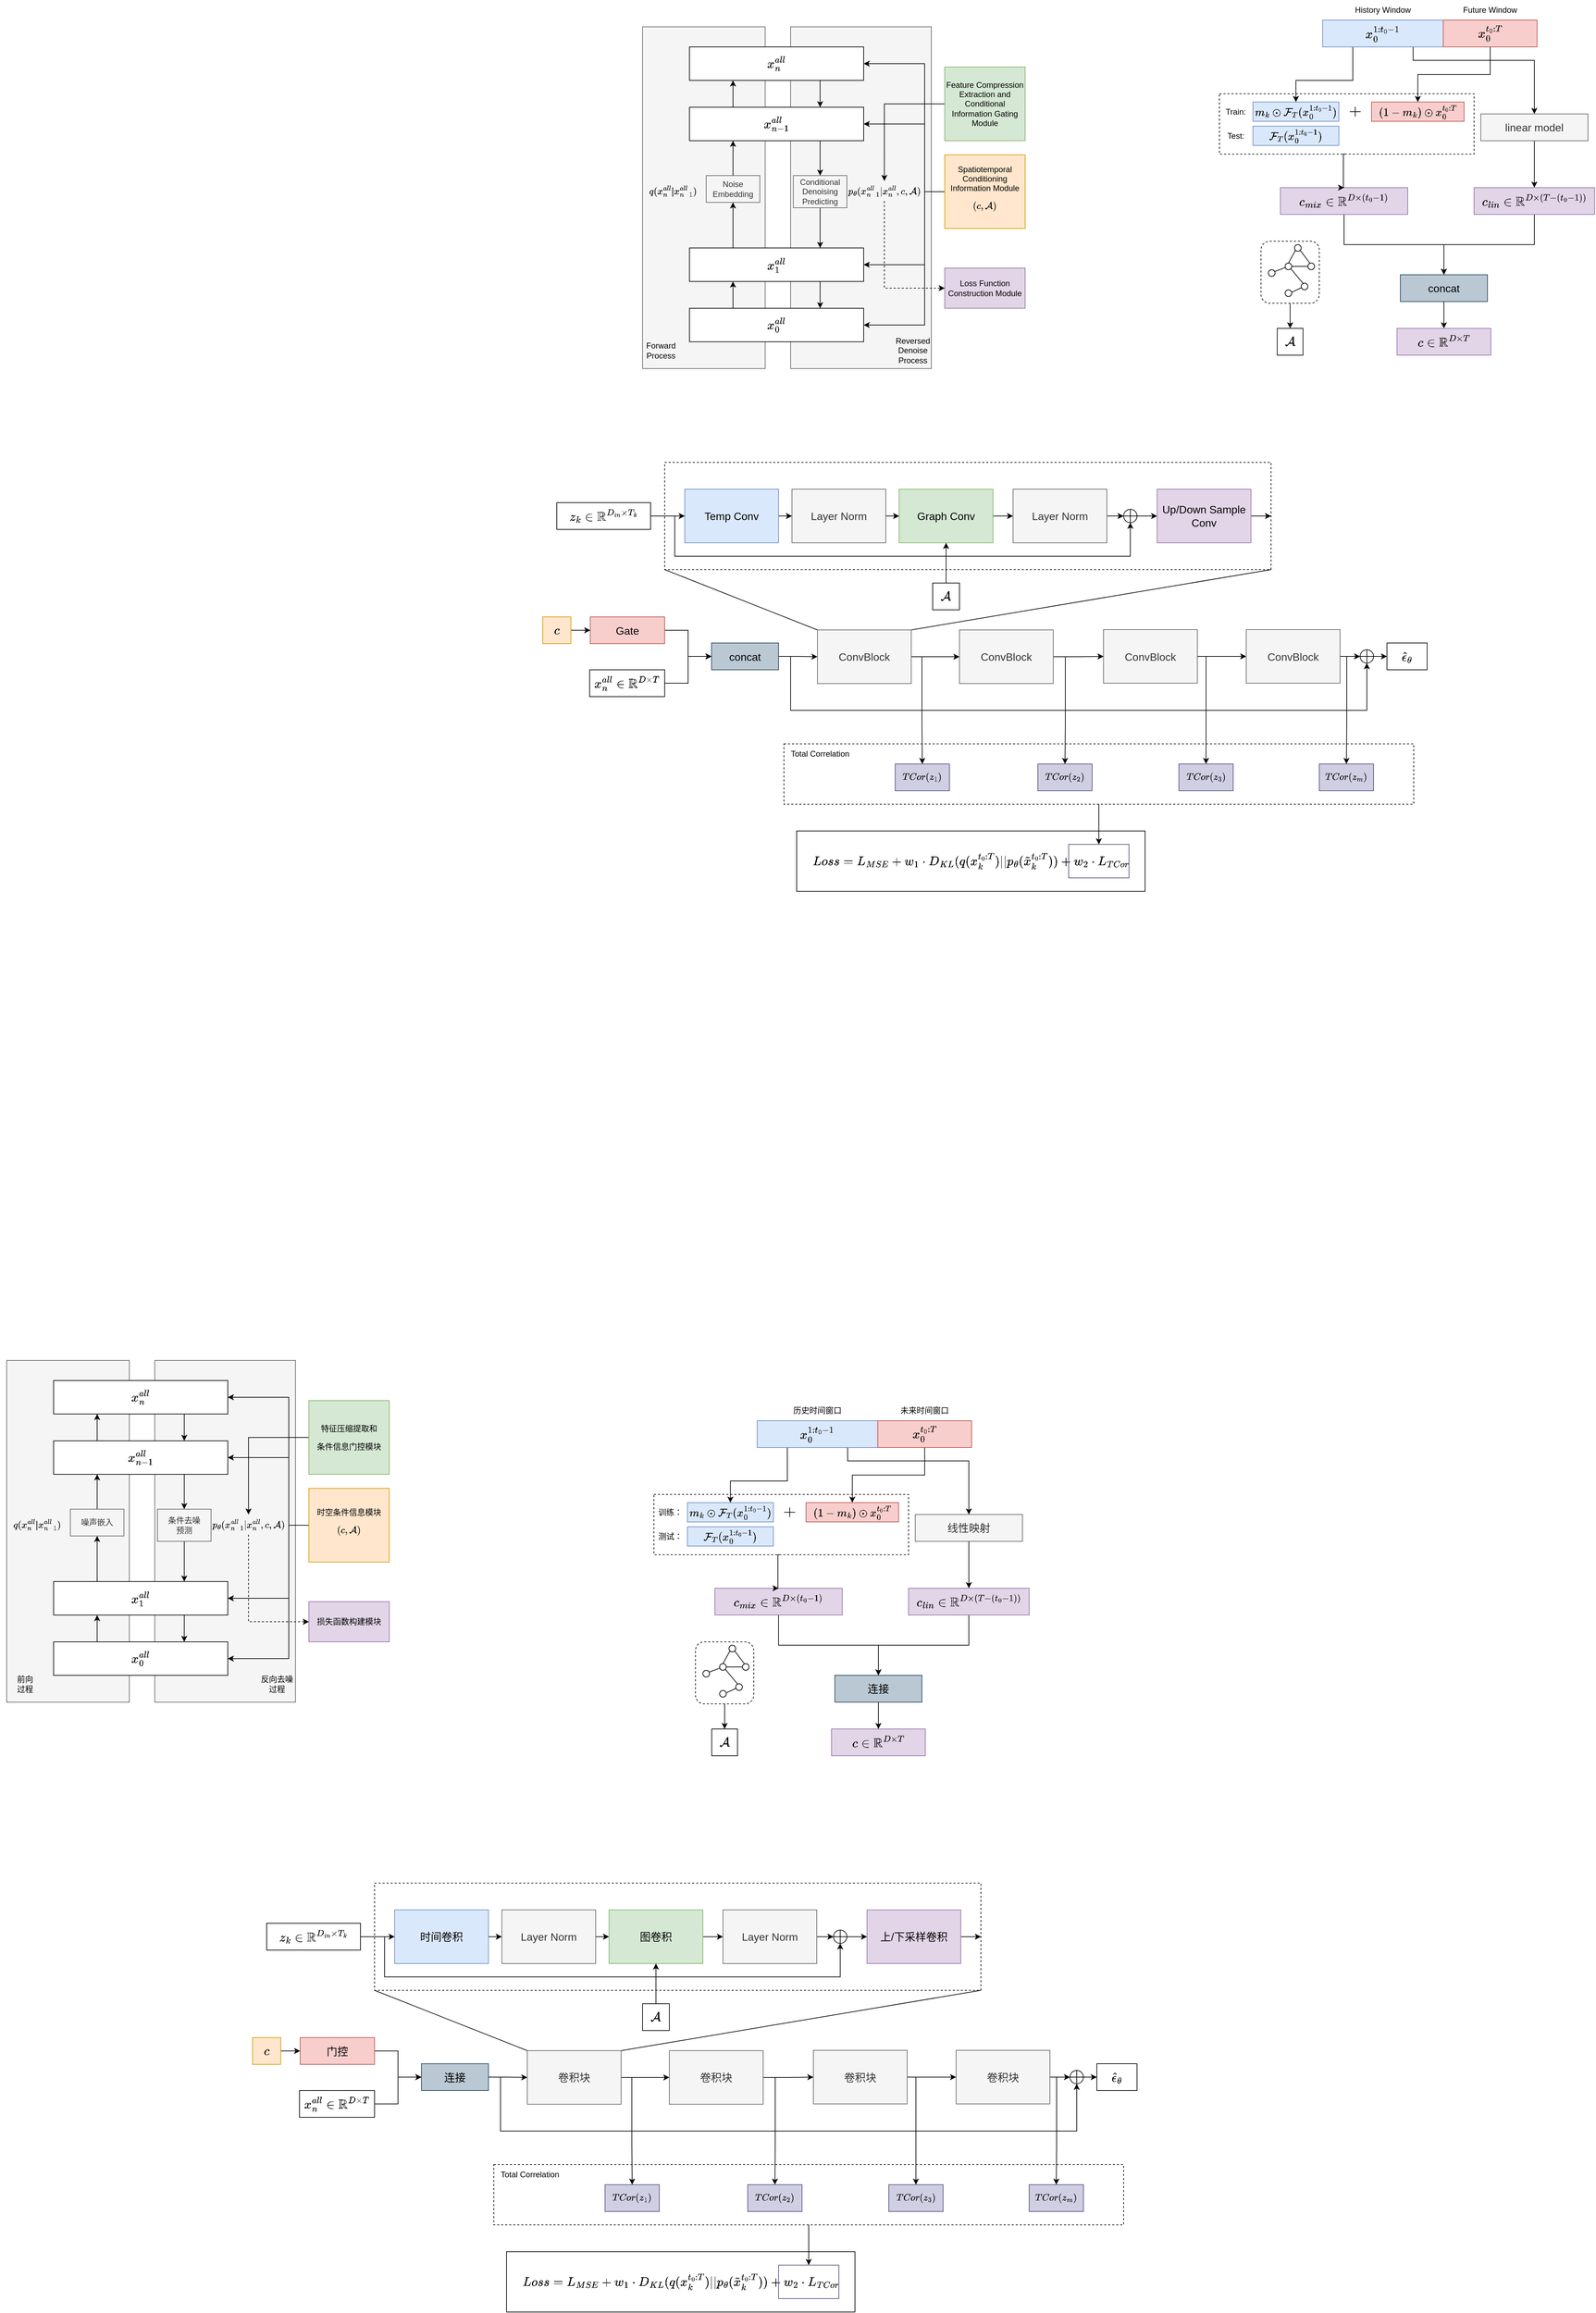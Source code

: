 <mxfile version="27.0.9">
  <diagram name="第 1 页" id="KWx88xQyswHCOicduw9Z">
    <mxGraphModel dx="5934" dy="1811" grid="1" gridSize="10" guides="1" tooltips="1" connect="1" arrows="1" fold="1" page="1" pageScale="1" pageWidth="827" pageHeight="1169" math="1" shadow="0">
      <root>
        <mxCell id="0" />
        <mxCell id="1" parent="0" />
        <mxCell id="ZKU5xI0TLplM3zQNoNZ5-23" value="" style="group" parent="1" vertex="1" connectable="0">
          <mxGeometry x="-380" y="300" width="380" height="90" as="geometry" />
        </mxCell>
        <mxCell id="ZKU5xI0TLplM3zQNoNZ5-13" value="" style="rounded=0;whiteSpace=wrap;html=1;dashed=1;" parent="ZKU5xI0TLplM3zQNoNZ5-23" vertex="1">
          <mxGeometry width="380" height="90" as="geometry" />
        </mxCell>
        <mxCell id="ZKU5xI0TLplM3zQNoNZ5-4" value="Train:" style="text;html=1;align=center;verticalAlign=middle;whiteSpace=wrap;rounded=0;" parent="ZKU5xI0TLplM3zQNoNZ5-23" vertex="1">
          <mxGeometry y="15.84" width="48.75" height="21.6" as="geometry" />
        </mxCell>
        <mxCell id="ZKU5xI0TLplM3zQNoNZ5-5" value="Test:" style="text;html=1;align=center;verticalAlign=middle;whiteSpace=wrap;rounded=0;" parent="ZKU5xI0TLplM3zQNoNZ5-23" vertex="1">
          <mxGeometry y="51.84" width="48.75" height="21.6" as="geometry" />
        </mxCell>
        <mxCell id="ZKU5xI0TLplM3zQNoNZ5-9" value="$$m_k \odot \mathcal{F}_{T}(x^{1:{t_0} - 1}_{0})$$" style="rounded=0;whiteSpace=wrap;html=1;fontSize=14;fillColor=#dae8fc;strokeColor=#6c8ebf;" parent="ZKU5xI0TLplM3zQNoNZ5-23" vertex="1">
          <mxGeometry x="50" y="12.24" width="128.25" height="28.8" as="geometry" />
        </mxCell>
        <mxCell id="ZKU5xI0TLplM3zQNoNZ5-10" value="$$(1 - m_k) \odot x^{t_{0} : T}_{0}$$" style="rounded=0;whiteSpace=wrap;html=1;fontSize=14;fillColor=#f8cecc;strokeColor=#b85450;" parent="ZKU5xI0TLplM3zQNoNZ5-23" vertex="1">
          <mxGeometry x="227.0" y="12.24" width="138.125" height="28.8" as="geometry" />
        </mxCell>
        <mxCell id="ZKU5xI0TLplM3zQNoNZ5-11" value="" style="shape=cross;whiteSpace=wrap;html=1;size=0;" parent="ZKU5xI0TLplM3zQNoNZ5-23" vertex="1">
          <mxGeometry x="194.5" y="19.44" width="16.25" height="14.4" as="geometry" />
        </mxCell>
        <mxCell id="ZKU5xI0TLplM3zQNoNZ5-12" value="$$\mathcal{F}_{T}(x^{1:{t_0} - 1}_{0})$$" style="rounded=0;whiteSpace=wrap;html=1;fontSize=14;fillColor=#dae8fc;strokeColor=#6c8ebf;" parent="ZKU5xI0TLplM3zQNoNZ5-23" vertex="1">
          <mxGeometry x="50" y="48.24" width="128.25" height="28.8" as="geometry" />
        </mxCell>
        <mxCell id="oNELUOZZtSvJ4hc-0XsP-104" value="$$Loss = L_{MSE} + w_1 \cdot D_{KL}(q(x_{k}^{t_0:T}) || p_{\theta}(\tilde{x}_{k}^{t_0:T})) + w_2 \cdot L_{TCor}$$" style="rounded=0;whiteSpace=wrap;html=1;fontSize=16;" parent="1" vertex="1">
          <mxGeometry x="-1011" y="1400" width="520" height="90" as="geometry" />
        </mxCell>
        <mxCell id="oNELUOZZtSvJ4hc-0XsP-108" style="edgeStyle=orthogonalEdgeStyle;rounded=0;orthogonalLoop=1;jettySize=auto;html=1;exitX=0.5;exitY=1;exitDx=0;exitDy=0;entryX=0.5;entryY=0;entryDx=0;entryDy=0;" parent="1" source="oNELUOZZtSvJ4hc-0XsP-77" target="oNELUOZZtSvJ4hc-0XsP-106" edge="1">
          <mxGeometry relative="1" as="geometry" />
        </mxCell>
        <mxCell id="oNELUOZZtSvJ4hc-0XsP-77" value="" style="rounded=0;whiteSpace=wrap;html=1;fontSize=16;dashed=1;" parent="1" vertex="1">
          <mxGeometry x="-1030" y="1270" width="940" height="90" as="geometry" />
        </mxCell>
        <mxCell id="oNELUOZZtSvJ4hc-0XsP-15" value="" style="rounded=0;whiteSpace=wrap;html=1;fontSize=16;dashed=1;" parent="1" vertex="1">
          <mxGeometry x="-1208" y="850" width="905" height="160" as="geometry" />
        </mxCell>
        <mxCell id="ZKU5xI0TLplM3zQNoNZ5-57" value="" style="group" parent="1" vertex="1" connectable="0">
          <mxGeometry x="-1020" y="200" width="210" height="510" as="geometry" />
        </mxCell>
        <mxCell id="ZKU5xI0TLplM3zQNoNZ5-58" value="" style="rounded=0;whiteSpace=wrap;html=1;fillColor=#f5f5f5;fontColor=#333333;strokeColor=#666666;" parent="ZKU5xI0TLplM3zQNoNZ5-57" vertex="1">
          <mxGeometry width="210" height="510" as="geometry" />
        </mxCell>
        <mxCell id="ZKU5xI0TLplM3zQNoNZ5-59" value="Reversed Denoise Process" style="text;html=1;align=center;verticalAlign=middle;whiteSpace=wrap;rounded=0;horizontal=1;" parent="ZKU5xI0TLplM3zQNoNZ5-57" vertex="1">
          <mxGeometry x="155.21" y="455" width="54.79" height="55" as="geometry" />
        </mxCell>
        <mxCell id="ZKU5xI0TLplM3zQNoNZ5-60" value="$$p_{\theta}(x_{n-1}^{all}|x_{n}^{all},c,\mathcal{A})$$" style="text;html=1;align=center;verticalAlign=middle;whiteSpace=wrap;rounded=0;" parent="ZKU5xI0TLplM3zQNoNZ5-57" vertex="1">
          <mxGeometry x="107.004" y="230" width="65.749" height="30" as="geometry" />
        </mxCell>
        <mxCell id="ZKU5xI0TLplM3zQNoNZ5-50" value="" style="group" parent="1" vertex="1" connectable="0">
          <mxGeometry x="-1241" y="200" width="183" height="510" as="geometry" />
        </mxCell>
        <mxCell id="ZKU5xI0TLplM3zQNoNZ5-39" value="" style="rounded=0;whiteSpace=wrap;html=1;fillColor=#f5f5f5;fontColor=#333333;strokeColor=#666666;" parent="ZKU5xI0TLplM3zQNoNZ5-50" vertex="1">
          <mxGeometry width="183.0" height="510" as="geometry" />
        </mxCell>
        <mxCell id="ZKU5xI0TLplM3zQNoNZ5-48" value="Forward Process" style="text;html=1;align=center;verticalAlign=middle;whiteSpace=wrap;rounded=0;horizontal=1;" parent="ZKU5xI0TLplM3zQNoNZ5-50" vertex="1">
          <mxGeometry y="455.0" width="54.79" height="55" as="geometry" />
        </mxCell>
        <mxCell id="ZKU5xI0TLplM3zQNoNZ5-56" value="$$q(x_{n}^{all}|x_{n-1}^{all})$$" style="text;html=1;align=center;verticalAlign=middle;whiteSpace=wrap;rounded=0;" parent="ZKU5xI0TLplM3zQNoNZ5-50" vertex="1">
          <mxGeometry x="12.054" y="230.0" width="65.749" height="30.0" as="geometry" />
        </mxCell>
        <mxCell id="kGb5HQO2wLgcptqTeg1q-35" style="edgeStyle=orthogonalEdgeStyle;rounded=0;orthogonalLoop=1;jettySize=auto;html=1;exitX=0.25;exitY=1;exitDx=0;exitDy=0;entryX=0.5;entryY=0;entryDx=0;entryDy=0;" parent="1" source="ZKU5xI0TLplM3zQNoNZ5-1" target="ZKU5xI0TLplM3zQNoNZ5-9" edge="1">
          <mxGeometry relative="1" as="geometry">
            <Array as="points">
              <mxPoint x="-181" y="280" />
              <mxPoint x="-266" y="280" />
            </Array>
          </mxGeometry>
        </mxCell>
        <mxCell id="kGb5HQO2wLgcptqTeg1q-36" style="edgeStyle=orthogonalEdgeStyle;rounded=0;orthogonalLoop=1;jettySize=auto;html=1;exitX=0.75;exitY=1;exitDx=0;exitDy=0;entryX=0.5;entryY=0;entryDx=0;entryDy=0;" parent="1" source="ZKU5xI0TLplM3zQNoNZ5-1" target="ZKU5xI0TLplM3zQNoNZ5-20" edge="1">
          <mxGeometry relative="1" as="geometry">
            <Array as="points">
              <mxPoint x="-91" y="250" />
              <mxPoint x="90" y="250" />
            </Array>
          </mxGeometry>
        </mxCell>
        <mxCell id="ZKU5xI0TLplM3zQNoNZ5-1" value="$$x_0^{1:t_{0}-1}$$" style="rounded=0;whiteSpace=wrap;html=1;fontSize=16;fillColor=#dae8fc;strokeColor=#6c8ebf;" parent="1" vertex="1">
          <mxGeometry x="-225.94" y="190" width="180" height="40" as="geometry" />
        </mxCell>
        <mxCell id="kGb5HQO2wLgcptqTeg1q-37" style="edgeStyle=orthogonalEdgeStyle;rounded=0;orthogonalLoop=1;jettySize=auto;html=1;exitX=0.5;exitY=1;exitDx=0;exitDy=0;entryX=0.5;entryY=0;entryDx=0;entryDy=0;" parent="1" source="ZKU5xI0TLplM3zQNoNZ5-3" target="ZKU5xI0TLplM3zQNoNZ5-10" edge="1">
          <mxGeometry relative="1" as="geometry" />
        </mxCell>
        <mxCell id="ZKU5xI0TLplM3zQNoNZ5-3" value="$$x_0^{t_{0}:T}$$" style="rounded=0;whiteSpace=wrap;html=1;fontSize=16;fillColor=#f8cecc;strokeColor=#b85450;" parent="1" vertex="1">
          <mxGeometry x="-45.94" y="190" width="140" height="40" as="geometry" />
        </mxCell>
        <mxCell id="ZKU5xI0TLplM3zQNoNZ5-6" value="History Window" style="text;html=1;align=center;verticalAlign=middle;whiteSpace=wrap;rounded=0;" parent="1" vertex="1">
          <mxGeometry x="-185.94" y="160" width="100" height="30" as="geometry" />
        </mxCell>
        <mxCell id="ZKU5xI0TLplM3zQNoNZ5-7" value="Future Window" style="text;html=1;align=center;verticalAlign=middle;whiteSpace=wrap;rounded=0;" parent="1" vertex="1">
          <mxGeometry x="-20.94" y="160" width="90" height="30" as="geometry" />
        </mxCell>
        <mxCell id="ZKU5xI0TLplM3zQNoNZ5-25" style="edgeStyle=orthogonalEdgeStyle;rounded=0;orthogonalLoop=1;jettySize=auto;html=1;exitX=0.5;exitY=1;exitDx=0;exitDy=0;entryX=0.5;entryY=0;entryDx=0;entryDy=0;" parent="1" source="ZKU5xI0TLplM3zQNoNZ5-17" target="ZKU5xI0TLplM3zQNoNZ5-26" edge="1">
          <mxGeometry relative="1" as="geometry">
            <mxPoint x="-50" y="560" as="targetPoint" />
          </mxGeometry>
        </mxCell>
        <mxCell id="ZKU5xI0TLplM3zQNoNZ5-17" value="$$c_{mix} \in \mathbb{R}^{D \times (t_0 - 1)}$$" style="rounded=0;whiteSpace=wrap;html=1;fontSize=16;fillColor=#e1d5e7;strokeColor=#9673a6;" parent="1" vertex="1">
          <mxGeometry x="-289" y="440" width="190" height="40" as="geometry" />
        </mxCell>
        <mxCell id="ZKU5xI0TLplM3zQNoNZ5-19" style="edgeStyle=orthogonalEdgeStyle;rounded=0;orthogonalLoop=1;jettySize=auto;html=1;exitX=0.5;exitY=1;exitDx=0;exitDy=0;entryX=0.5;entryY=0;entryDx=0;entryDy=0;" parent="1" source="ZKU5xI0TLplM3zQNoNZ5-13" target="ZKU5xI0TLplM3zQNoNZ5-17" edge="1">
          <mxGeometry relative="1" as="geometry">
            <Array as="points">
              <mxPoint x="-195" y="440" />
            </Array>
          </mxGeometry>
        </mxCell>
        <mxCell id="ZKU5xI0TLplM3zQNoNZ5-24" style="edgeStyle=orthogonalEdgeStyle;rounded=0;orthogonalLoop=1;jettySize=auto;html=1;exitX=0.5;exitY=1;exitDx=0;exitDy=0;entryX=0.5;entryY=0;entryDx=0;entryDy=0;" parent="1" source="ZKU5xI0TLplM3zQNoNZ5-20" target="ZKU5xI0TLplM3zQNoNZ5-22" edge="1">
          <mxGeometry relative="1" as="geometry" />
        </mxCell>
        <mxCell id="ZKU5xI0TLplM3zQNoNZ5-20" value="linear model" style="rounded=0;whiteSpace=wrap;html=1;fontSize=16;fillColor=#f5f5f5;strokeColor=#666666;fontColor=#333333;" parent="1" vertex="1">
          <mxGeometry x="10" y="330" width="160" height="40" as="geometry" />
        </mxCell>
        <mxCell id="ZKU5xI0TLplM3zQNoNZ5-27" style="edgeStyle=orthogonalEdgeStyle;rounded=0;orthogonalLoop=1;jettySize=auto;html=1;exitX=0.5;exitY=1;exitDx=0;exitDy=0;entryX=0.5;entryY=0;entryDx=0;entryDy=0;" parent="1" source="ZKU5xI0TLplM3zQNoNZ5-22" target="ZKU5xI0TLplM3zQNoNZ5-26" edge="1">
          <mxGeometry relative="1" as="geometry" />
        </mxCell>
        <mxCell id="ZKU5xI0TLplM3zQNoNZ5-22" value="$$c_{lin} \in \mathbb{R}^{D \times (T - (t_0 - 1))}$$" style="rounded=0;whiteSpace=wrap;html=1;fontSize=16;fillColor=#e1d5e7;strokeColor=#9673a6;" parent="1" vertex="1">
          <mxGeometry y="440" width="180" height="40" as="geometry" />
        </mxCell>
        <mxCell id="ZKU5xI0TLplM3zQNoNZ5-29" style="edgeStyle=orthogonalEdgeStyle;rounded=0;orthogonalLoop=1;jettySize=auto;html=1;exitX=0.5;exitY=1;exitDx=0;exitDy=0;entryX=0.5;entryY=0;entryDx=0;entryDy=0;" parent="1" source="ZKU5xI0TLplM3zQNoNZ5-26" target="ZKU5xI0TLplM3zQNoNZ5-28" edge="1">
          <mxGeometry relative="1" as="geometry" />
        </mxCell>
        <mxCell id="ZKU5xI0TLplM3zQNoNZ5-26" value="concat" style="rounded=0;whiteSpace=wrap;html=1;fontSize=16;fillColor=#bac8d3;strokeColor=#23445d;" parent="1" vertex="1">
          <mxGeometry x="-110" y="570" width="130" height="40" as="geometry" />
        </mxCell>
        <mxCell id="ZKU5xI0TLplM3zQNoNZ5-28" value="$$c \in \mathbb{R}^{D \times T}$$" style="rounded=0;whiteSpace=wrap;html=1;fontSize=16;fillColor=#e1d5e7;strokeColor=#9673a6;" parent="1" vertex="1">
          <mxGeometry x="-115" y="650" width="140" height="40" as="geometry" />
        </mxCell>
        <mxCell id="ZKU5xI0TLplM3zQNoNZ5-41" style="edgeStyle=orthogonalEdgeStyle;rounded=0;orthogonalLoop=1;jettySize=auto;html=1;exitX=0.25;exitY=0;exitDx=0;exitDy=0;entryX=0.5;entryY=1;entryDx=0;entryDy=0;" parent="1" source="ZKU5xI0TLplM3zQNoNZ5-31" target="ZKU5xI0TLplM3zQNoNZ5-47" edge="1">
          <mxGeometry relative="1" as="geometry">
            <mxPoint x="-1101" y="480" as="targetPoint" />
          </mxGeometry>
        </mxCell>
        <mxCell id="ZKU5xI0TLplM3zQNoNZ5-55" style="edgeStyle=orthogonalEdgeStyle;rounded=0;orthogonalLoop=1;jettySize=auto;html=1;exitX=0.75;exitY=1;exitDx=0;exitDy=0;entryX=0.75;entryY=0;entryDx=0;entryDy=0;" parent="1" source="ZKU5xI0TLplM3zQNoNZ5-31" target="ZKU5xI0TLplM3zQNoNZ5-32" edge="1">
          <mxGeometry relative="1" as="geometry" />
        </mxCell>
        <mxCell id="ZKU5xI0TLplM3zQNoNZ5-31" value="$$x_1^{all}$$" style="rounded=0;whiteSpace=wrap;html=1;strokeColor=default;align=center;verticalAlign=middle;fontFamily=Helvetica;fontSize=16;fontColor=default;fillColor=default;" parent="1" vertex="1">
          <mxGeometry x="-1171" y="530" width="260" height="50" as="geometry" />
        </mxCell>
        <mxCell id="ZKU5xI0TLplM3zQNoNZ5-40" style="edgeStyle=orthogonalEdgeStyle;rounded=0;orthogonalLoop=1;jettySize=auto;html=1;exitX=0.25;exitY=0;exitDx=0;exitDy=0;entryX=0.25;entryY=1;entryDx=0;entryDy=0;" parent="1" source="ZKU5xI0TLplM3zQNoNZ5-32" target="ZKU5xI0TLplM3zQNoNZ5-31" edge="1">
          <mxGeometry relative="1" as="geometry" />
        </mxCell>
        <mxCell id="ZKU5xI0TLplM3zQNoNZ5-32" value="$$x_0^{all}$$" style="rounded=0;whiteSpace=wrap;html=1;fontSize=16;" parent="1" vertex="1">
          <mxGeometry x="-1171" y="620" width="260" height="50" as="geometry" />
        </mxCell>
        <mxCell id="ZKU5xI0TLplM3zQNoNZ5-42" style="edgeStyle=orthogonalEdgeStyle;rounded=0;orthogonalLoop=1;jettySize=auto;html=1;exitX=0.25;exitY=0;exitDx=0;exitDy=0;entryX=0.25;entryY=1;entryDx=0;entryDy=0;" parent="1" source="ZKU5xI0TLplM3zQNoNZ5-33" target="ZKU5xI0TLplM3zQNoNZ5-34" edge="1">
          <mxGeometry relative="1" as="geometry" />
        </mxCell>
        <mxCell id="ZKU5xI0TLplM3zQNoNZ5-53" style="edgeStyle=orthogonalEdgeStyle;rounded=0;orthogonalLoop=1;jettySize=auto;html=1;exitX=0.75;exitY=1;exitDx=0;exitDy=0;entryX=0.5;entryY=0;entryDx=0;entryDy=0;" parent="1" source="ZKU5xI0TLplM3zQNoNZ5-33" target="ZKU5xI0TLplM3zQNoNZ5-52" edge="1">
          <mxGeometry relative="1" as="geometry" />
        </mxCell>
        <mxCell id="ZKU5xI0TLplM3zQNoNZ5-33" value="$$x_{n-1}^{all}$$" style="rounded=0;whiteSpace=wrap;html=1;strokeColor=default;align=center;verticalAlign=middle;fontFamily=Helvetica;fontSize=16;fontColor=default;fillColor=default;" parent="1" vertex="1">
          <mxGeometry x="-1171" y="320" width="260" height="50" as="geometry" />
        </mxCell>
        <mxCell id="ZKU5xI0TLplM3zQNoNZ5-51" style="edgeStyle=orthogonalEdgeStyle;rounded=0;orthogonalLoop=1;jettySize=auto;html=1;exitX=0.75;exitY=1;exitDx=0;exitDy=0;entryX=0.75;entryY=0;entryDx=0;entryDy=0;" parent="1" source="ZKU5xI0TLplM3zQNoNZ5-34" target="ZKU5xI0TLplM3zQNoNZ5-33" edge="1">
          <mxGeometry relative="1" as="geometry" />
        </mxCell>
        <mxCell id="ZKU5xI0TLplM3zQNoNZ5-34" value="$$x_n^{all}$$" style="rounded=0;whiteSpace=wrap;html=1;strokeColor=default;align=center;verticalAlign=middle;fontFamily=Helvetica;fontSize=16;fontColor=default;fillColor=default;" parent="1" vertex="1">
          <mxGeometry x="-1171" y="230" width="260" height="50" as="geometry" />
        </mxCell>
        <mxCell id="ZKU5xI0TLplM3zQNoNZ5-44" style="edgeStyle=orthogonalEdgeStyle;rounded=0;orthogonalLoop=1;jettySize=auto;html=1;entryX=0.25;entryY=1;entryDx=0;entryDy=0;exitX=0.5;exitY=0;exitDx=0;exitDy=0;" parent="1" source="ZKU5xI0TLplM3zQNoNZ5-47" target="ZKU5xI0TLplM3zQNoNZ5-33" edge="1">
          <mxGeometry relative="1" as="geometry">
            <mxPoint x="-1111" y="430" as="sourcePoint" />
            <Array as="points" />
          </mxGeometry>
        </mxCell>
        <mxCell id="ZKU5xI0TLplM3zQNoNZ5-47" value="Noise Embedding" style="rounded=0;whiteSpace=wrap;html=1;fillColor=#f5f5f5;fontColor=#333333;strokeColor=#666666;" parent="1" vertex="1">
          <mxGeometry x="-1146" y="422" width="80" height="40" as="geometry" />
        </mxCell>
        <mxCell id="ZKU5xI0TLplM3zQNoNZ5-54" style="edgeStyle=orthogonalEdgeStyle;rounded=0;orthogonalLoop=1;jettySize=auto;html=1;exitX=0.5;exitY=1;exitDx=0;exitDy=0;entryX=0.75;entryY=0;entryDx=0;entryDy=0;" parent="1" source="ZKU5xI0TLplM3zQNoNZ5-52" target="ZKU5xI0TLplM3zQNoNZ5-31" edge="1">
          <mxGeometry relative="1" as="geometry" />
        </mxCell>
        <mxCell id="ZKU5xI0TLplM3zQNoNZ5-52" value="&lt;div&gt;Conditional Denoising Predicting&lt;/div&gt;" style="rounded=0;whiteSpace=wrap;html=1;fillColor=#f5f5f5;fontColor=#333333;strokeColor=#666666;" parent="1" vertex="1">
          <mxGeometry x="-1016" y="422" width="80" height="48" as="geometry" />
        </mxCell>
        <mxCell id="ZKU5xI0TLplM3zQNoNZ5-63" style="edgeStyle=orthogonalEdgeStyle;rounded=0;orthogonalLoop=1;jettySize=auto;html=1;exitX=0;exitY=0.5;exitDx=0;exitDy=0;entryX=1;entryY=0.5;entryDx=0;entryDy=0;" parent="1" source="ZKU5xI0TLplM3zQNoNZ5-61" target="ZKU5xI0TLplM3zQNoNZ5-34" edge="1">
          <mxGeometry relative="1" as="geometry">
            <mxPoint x="-840" y="330" as="targetPoint" />
            <Array as="points">
              <mxPoint x="-820" y="446" />
              <mxPoint x="-820" y="255" />
            </Array>
          </mxGeometry>
        </mxCell>
        <mxCell id="ZKU5xI0TLplM3zQNoNZ5-64" style="edgeStyle=orthogonalEdgeStyle;rounded=0;orthogonalLoop=1;jettySize=auto;html=1;exitX=0;exitY=0.5;exitDx=0;exitDy=0;entryX=1;entryY=0.5;entryDx=0;entryDy=0;" parent="1" source="ZKU5xI0TLplM3zQNoNZ5-61" target="ZKU5xI0TLplM3zQNoNZ5-33" edge="1">
          <mxGeometry relative="1" as="geometry">
            <Array as="points">
              <mxPoint x="-820" y="446" />
              <mxPoint x="-820" y="345" />
            </Array>
          </mxGeometry>
        </mxCell>
        <mxCell id="ZKU5xI0TLplM3zQNoNZ5-65" style="edgeStyle=orthogonalEdgeStyle;rounded=0;orthogonalLoop=1;jettySize=auto;html=1;exitX=0;exitY=0.5;exitDx=0;exitDy=0;entryX=1;entryY=0.5;entryDx=0;entryDy=0;" parent="1" source="ZKU5xI0TLplM3zQNoNZ5-61" target="ZKU5xI0TLplM3zQNoNZ5-31" edge="1">
          <mxGeometry relative="1" as="geometry">
            <Array as="points">
              <mxPoint x="-820" y="446" />
              <mxPoint x="-820" y="555" />
            </Array>
          </mxGeometry>
        </mxCell>
        <mxCell id="ZKU5xI0TLplM3zQNoNZ5-66" style="edgeStyle=orthogonalEdgeStyle;rounded=0;orthogonalLoop=1;jettySize=auto;html=1;exitX=0;exitY=0.5;exitDx=0;exitDy=0;entryX=1;entryY=0.5;entryDx=0;entryDy=0;" parent="1" source="ZKU5xI0TLplM3zQNoNZ5-61" target="ZKU5xI0TLplM3zQNoNZ5-32" edge="1">
          <mxGeometry relative="1" as="geometry">
            <Array as="points">
              <mxPoint x="-820" y="446" />
              <mxPoint x="-820" y="645" />
            </Array>
          </mxGeometry>
        </mxCell>
        <mxCell id="ZKU5xI0TLplM3zQNoNZ5-61" value="&lt;div&gt;Spatiotemporal Conditioning Information Module&lt;/div&gt;&lt;div&gt;$$(c,\mathcal{A})$$&lt;/div&gt;" style="rounded=0;whiteSpace=wrap;html=1;fillColor=#ffe6cc;strokeColor=#d79b00;" parent="1" vertex="1">
          <mxGeometry x="-790" y="391" width="120" height="110" as="geometry" />
        </mxCell>
        <mxCell id="ZKU5xI0TLplM3zQNoNZ5-68" style="edgeStyle=orthogonalEdgeStyle;rounded=0;orthogonalLoop=1;jettySize=auto;html=1;exitX=0;exitY=0.5;exitDx=0;exitDy=0;entryX=0.5;entryY=0;entryDx=0;entryDy=0;" parent="1" source="ZKU5xI0TLplM3zQNoNZ5-67" target="ZKU5xI0TLplM3zQNoNZ5-60" edge="1">
          <mxGeometry relative="1" as="geometry" />
        </mxCell>
        <mxCell id="ZKU5xI0TLplM3zQNoNZ5-67" value="&lt;p&gt;Feature Compression Extraction and Conditional Information Gating Module&lt;/p&gt;" style="rounded=0;whiteSpace=wrap;html=1;fillColor=#d5e8d4;strokeColor=#82b366;" parent="1" vertex="1">
          <mxGeometry x="-790" y="260" width="120" height="110" as="geometry" />
        </mxCell>
        <mxCell id="ZKU5xI0TLplM3zQNoNZ5-70" value="&lt;p&gt;Loss Function Construction Module&lt;/p&gt;" style="rounded=0;whiteSpace=wrap;html=1;fillColor=#e1d5e7;strokeColor=#9673a6;" parent="1" vertex="1">
          <mxGeometry x="-790" y="560" width="120" height="60" as="geometry" />
        </mxCell>
        <mxCell id="oNELUOZZtSvJ4hc-0XsP-17" style="edgeStyle=orthogonalEdgeStyle;rounded=0;orthogonalLoop=1;jettySize=auto;html=1;exitX=1;exitY=0.5;exitDx=0;exitDy=0;entryX=0;entryY=0.5;entryDx=0;entryDy=0;" parent="1" source="oNELUOZZtSvJ4hc-0XsP-1" target="oNELUOZZtSvJ4hc-0XsP-8" edge="1">
          <mxGeometry relative="1" as="geometry" />
        </mxCell>
        <mxCell id="oNELUOZZtSvJ4hc-0XsP-90" style="edgeStyle=orthogonalEdgeStyle;rounded=0;orthogonalLoop=1;jettySize=auto;html=1;exitX=1;exitY=0.5;exitDx=0;exitDy=0;entryX=0.5;entryY=1;entryDx=0;entryDy=0;" parent="1" source="oNELUOZZtSvJ4hc-0XsP-1" target="oNELUOZZtSvJ4hc-0XsP-68" edge="1">
          <mxGeometry relative="1" as="geometry">
            <Array as="points">
              <mxPoint x="-1020" y="1140" />
              <mxPoint x="-1020" y="1220" />
              <mxPoint x="-160" y="1220" />
            </Array>
          </mxGeometry>
        </mxCell>
        <mxCell id="oNELUOZZtSvJ4hc-0XsP-1" value="concat" style="rounded=0;whiteSpace=wrap;html=1;fontSize=16;fillColor=#bac8d3;strokeColor=#23445d;" parent="1" vertex="1">
          <mxGeometry x="-1138" y="1119.5" width="100" height="40" as="geometry" />
        </mxCell>
        <mxCell id="oNELUOZZtSvJ4hc-0XsP-5" style="edgeStyle=orthogonalEdgeStyle;rounded=0;orthogonalLoop=1;jettySize=auto;html=1;exitX=1;exitY=0.5;exitDx=0;exitDy=0;entryX=0;entryY=0.5;entryDx=0;entryDy=0;" parent="1" source="oNELUOZZtSvJ4hc-0XsP-2" target="oNELUOZZtSvJ4hc-0XsP-4" edge="1">
          <mxGeometry relative="1" as="geometry" />
        </mxCell>
        <mxCell id="oNELUOZZtSvJ4hc-0XsP-2" value="$$c$$" style="rounded=0;whiteSpace=wrap;html=1;fontSize=16;fillColor=#ffe6cc;strokeColor=#d79b00;" parent="1" vertex="1">
          <mxGeometry x="-1390" y="1080.5" width="42" height="40" as="geometry" />
        </mxCell>
        <mxCell id="oNELUOZZtSvJ4hc-0XsP-6" style="edgeStyle=orthogonalEdgeStyle;rounded=0;orthogonalLoop=1;jettySize=auto;html=1;exitX=1;exitY=0.5;exitDx=0;exitDy=0;entryX=0;entryY=0.5;entryDx=0;entryDy=0;" parent="1" source="oNELUOZZtSvJ4hc-0XsP-3" target="oNELUOZZtSvJ4hc-0XsP-1" edge="1">
          <mxGeometry relative="1" as="geometry" />
        </mxCell>
        <mxCell id="oNELUOZZtSvJ4hc-0XsP-3" value="$$x_n^{all} \in \mathbb{R}^{D \times T}$$" style="rounded=0;whiteSpace=wrap;html=1;fontSize=16;" parent="1" vertex="1">
          <mxGeometry x="-1320" y="1159.5" width="112" height="40" as="geometry" />
        </mxCell>
        <mxCell id="oNELUOZZtSvJ4hc-0XsP-7" style="edgeStyle=orthogonalEdgeStyle;rounded=0;orthogonalLoop=1;jettySize=auto;html=1;exitX=1;exitY=0.5;exitDx=0;exitDy=0;entryX=0;entryY=0.5;entryDx=0;entryDy=0;" parent="1" source="oNELUOZZtSvJ4hc-0XsP-4" target="oNELUOZZtSvJ4hc-0XsP-1" edge="1">
          <mxGeometry relative="1" as="geometry" />
        </mxCell>
        <mxCell id="oNELUOZZtSvJ4hc-0XsP-4" value="Gate" style="rounded=0;whiteSpace=wrap;html=1;fontSize=16;fillColor=#f8cecc;strokeColor=#b85450;" parent="1" vertex="1">
          <mxGeometry x="-1319" y="1080.5" width="111" height="40" as="geometry" />
        </mxCell>
        <mxCell id="oNELUOZZtSvJ4hc-0XsP-22" style="rounded=0;orthogonalLoop=1;jettySize=auto;html=1;exitX=0;exitY=0;exitDx=0;exitDy=0;endArrow=none;startFill=0;entryX=0;entryY=1;entryDx=0;entryDy=0;" parent="1" source="oNELUOZZtSvJ4hc-0XsP-8" target="oNELUOZZtSvJ4hc-0XsP-15" edge="1">
          <mxGeometry relative="1" as="geometry">
            <mxPoint x="-1050" y="1200" as="targetPoint" />
          </mxGeometry>
        </mxCell>
        <mxCell id="oNELUOZZtSvJ4hc-0XsP-23" style="rounded=0;orthogonalLoop=1;jettySize=auto;html=1;exitX=1;exitY=0;exitDx=0;exitDy=0;entryX=1;entryY=1;entryDx=0;entryDy=0;endArrow=none;startFill=0;" parent="1" source="oNELUOZZtSvJ4hc-0XsP-8" target="oNELUOZZtSvJ4hc-0XsP-15" edge="1">
          <mxGeometry relative="1" as="geometry" />
        </mxCell>
        <mxCell id="oNELUOZZtSvJ4hc-0XsP-59" style="edgeStyle=orthogonalEdgeStyle;rounded=0;orthogonalLoop=1;jettySize=auto;html=1;exitX=1;exitY=0.5;exitDx=0;exitDy=0;entryX=0;entryY=0.5;entryDx=0;entryDy=0;" parent="1" source="oNELUOZZtSvJ4hc-0XsP-8" target="oNELUOZZtSvJ4hc-0XsP-9" edge="1">
          <mxGeometry relative="1" as="geometry">
            <mxPoint x="-810" y="1140" as="targetPoint" />
          </mxGeometry>
        </mxCell>
        <mxCell id="oNELUOZZtSvJ4hc-0XsP-78" style="edgeStyle=orthogonalEdgeStyle;rounded=0;orthogonalLoop=1;jettySize=auto;html=1;exitX=1;exitY=0.5;exitDx=0;exitDy=0;entryX=0.5;entryY=0;entryDx=0;entryDy=0;" parent="1" source="oNELUOZZtSvJ4hc-0XsP-8" target="oNELUOZZtSvJ4hc-0XsP-73" edge="1">
          <mxGeometry relative="1" as="geometry">
            <Array as="points">
              <mxPoint x="-824" y="1140" />
              <mxPoint x="-824" y="1240" />
            </Array>
          </mxGeometry>
        </mxCell>
        <mxCell id="oNELUOZZtSvJ4hc-0XsP-8" value="ConvBlock" style="rounded=0;whiteSpace=wrap;html=1;fontSize=16;fillColor=#f5f5f5;fontColor=#333333;strokeColor=#666666;" parent="1" vertex="1">
          <mxGeometry x="-980" y="1100" width="140" height="80" as="geometry" />
        </mxCell>
        <mxCell id="oNELUOZZtSvJ4hc-0XsP-61" style="edgeStyle=orthogonalEdgeStyle;rounded=0;orthogonalLoop=1;jettySize=auto;html=1;exitX=1;exitY=0.5;exitDx=0;exitDy=0;entryX=0;entryY=0.5;entryDx=0;entryDy=0;" parent="1" source="oNELUOZZtSvJ4hc-0XsP-9" target="oNELUOZZtSvJ4hc-0XsP-10" edge="1">
          <mxGeometry relative="1" as="geometry">
            <mxPoint x="-594" y="1139.5" as="targetPoint" />
          </mxGeometry>
        </mxCell>
        <mxCell id="oNELUOZZtSvJ4hc-0XsP-96" style="edgeStyle=orthogonalEdgeStyle;rounded=0;orthogonalLoop=1;jettySize=auto;html=1;exitX=1;exitY=0.5;exitDx=0;exitDy=0;entryX=0.5;entryY=0;entryDx=0;entryDy=0;" parent="1" source="oNELUOZZtSvJ4hc-0XsP-9" target="oNELUOZZtSvJ4hc-0XsP-91" edge="1">
          <mxGeometry relative="1" as="geometry">
            <Array as="points">
              <mxPoint x="-610" y="1140" />
              <mxPoint x="-610" y="1240" />
              <mxPoint x="-610" y="1240" />
            </Array>
          </mxGeometry>
        </mxCell>
        <mxCell id="oNELUOZZtSvJ4hc-0XsP-9" value="ConvBlock" style="rounded=0;whiteSpace=wrap;html=1;fontSize=16;fillColor=#f5f5f5;fontColor=#333333;strokeColor=#666666;" parent="1" vertex="1">
          <mxGeometry x="-768" y="1100" width="140" height="80" as="geometry" />
        </mxCell>
        <mxCell id="oNELUOZZtSvJ4hc-0XsP-63" style="edgeStyle=orthogonalEdgeStyle;rounded=0;orthogonalLoop=1;jettySize=auto;html=1;exitX=1;exitY=0.5;exitDx=0;exitDy=0;entryX=0;entryY=0.5;entryDx=0;entryDy=0;" parent="1" source="oNELUOZZtSvJ4hc-0XsP-10" target="oNELUOZZtSvJ4hc-0XsP-11" edge="1">
          <mxGeometry relative="1" as="geometry">
            <mxPoint x="-380" y="1140" as="targetPoint" />
          </mxGeometry>
        </mxCell>
        <mxCell id="oNELUOZZtSvJ4hc-0XsP-98" style="edgeStyle=orthogonalEdgeStyle;rounded=0;orthogonalLoop=1;jettySize=auto;html=1;exitX=1;exitY=0.5;exitDx=0;exitDy=0;entryX=0.5;entryY=0;entryDx=0;entryDy=0;" parent="1" source="oNELUOZZtSvJ4hc-0XsP-10" target="oNELUOZZtSvJ4hc-0XsP-92" edge="1">
          <mxGeometry relative="1" as="geometry">
            <Array as="points">
              <mxPoint x="-400" y="1140" />
            </Array>
          </mxGeometry>
        </mxCell>
        <mxCell id="oNELUOZZtSvJ4hc-0XsP-10" value="ConvBlock" style="rounded=0;whiteSpace=wrap;html=1;fontSize=16;fillColor=#f5f5f5;fontColor=#333333;strokeColor=#666666;" parent="1" vertex="1">
          <mxGeometry x="-553" y="1099.5" width="140" height="80" as="geometry" />
        </mxCell>
        <mxCell id="oNELUOZZtSvJ4hc-0XsP-69" style="edgeStyle=orthogonalEdgeStyle;rounded=0;orthogonalLoop=1;jettySize=auto;html=1;exitX=1;exitY=0.5;exitDx=0;exitDy=0;entryX=0;entryY=0.5;entryDx=0;entryDy=0;" parent="1" source="oNELUOZZtSvJ4hc-0XsP-11" target="oNELUOZZtSvJ4hc-0XsP-68" edge="1">
          <mxGeometry relative="1" as="geometry" />
        </mxCell>
        <mxCell id="oNELUOZZtSvJ4hc-0XsP-101" style="edgeStyle=orthogonalEdgeStyle;rounded=0;orthogonalLoop=1;jettySize=auto;html=1;exitX=1;exitY=0.5;exitDx=0;exitDy=0;entryX=0.5;entryY=0;entryDx=0;entryDy=0;" parent="1" source="oNELUOZZtSvJ4hc-0XsP-11" target="oNELUOZZtSvJ4hc-0XsP-93" edge="1">
          <mxGeometry relative="1" as="geometry">
            <Array as="points">
              <mxPoint x="-190" y="1139" />
              <mxPoint x="-190" y="1240" />
            </Array>
          </mxGeometry>
        </mxCell>
        <mxCell id="oNELUOZZtSvJ4hc-0XsP-11" value="ConvBlock" style="rounded=0;whiteSpace=wrap;html=1;fontSize=16;fillColor=#f5f5f5;fontColor=#333333;strokeColor=#666666;" parent="1" vertex="1">
          <mxGeometry x="-340" y="1099.5" width="140" height="80" as="geometry" />
        </mxCell>
        <mxCell id="oNELUOZZtSvJ4hc-0XsP-32" style="edgeStyle=orthogonalEdgeStyle;rounded=0;orthogonalLoop=1;jettySize=auto;html=1;exitX=1;exitY=0.5;exitDx=0;exitDy=0;entryX=0;entryY=0.5;entryDx=0;entryDy=0;" parent="1" source="oNELUOZZtSvJ4hc-0XsP-16" target="oNELUOZZtSvJ4hc-0XsP-18" edge="1">
          <mxGeometry relative="1" as="geometry" />
        </mxCell>
        <mxCell id="oNELUOZZtSvJ4hc-0XsP-16" value="Temp Conv" style="rounded=0;whiteSpace=wrap;html=1;fontSize=16;fillColor=#dae8fc;strokeColor=#6c8ebf;" parent="1" vertex="1">
          <mxGeometry x="-1178" y="890" width="140" height="80" as="geometry" />
        </mxCell>
        <mxCell id="oNELUOZZtSvJ4hc-0XsP-35" style="edgeStyle=orthogonalEdgeStyle;rounded=0;orthogonalLoop=1;jettySize=auto;html=1;exitX=1;exitY=0.5;exitDx=0;exitDy=0;entryX=0;entryY=0.5;entryDx=0;entryDy=0;" parent="1" source="oNELUOZZtSvJ4hc-0XsP-18" target="oNELUOZZtSvJ4hc-0XsP-19" edge="1">
          <mxGeometry relative="1" as="geometry" />
        </mxCell>
        <mxCell id="oNELUOZZtSvJ4hc-0XsP-18" value="Layer Norm" style="rounded=0;whiteSpace=wrap;html=1;fontSize=16;fillColor=#f5f5f5;fontColor=#333333;strokeColor=#666666;" parent="1" vertex="1">
          <mxGeometry x="-1018" y="890" width="140" height="80" as="geometry" />
        </mxCell>
        <mxCell id="oNELUOZZtSvJ4hc-0XsP-36" style="edgeStyle=orthogonalEdgeStyle;rounded=0;orthogonalLoop=1;jettySize=auto;html=1;exitX=1;exitY=0.5;exitDx=0;exitDy=0;entryX=0;entryY=0.5;entryDx=0;entryDy=0;" parent="1" source="oNELUOZZtSvJ4hc-0XsP-19" target="oNELUOZZtSvJ4hc-0XsP-20" edge="1">
          <mxGeometry relative="1" as="geometry" />
        </mxCell>
        <mxCell id="oNELUOZZtSvJ4hc-0XsP-19" value="Graph Conv" style="rounded=0;whiteSpace=wrap;html=1;fontSize=16;fillColor=#d5e8d4;strokeColor=#82b366;" parent="1" vertex="1">
          <mxGeometry x="-858" y="890" width="140" height="80" as="geometry" />
        </mxCell>
        <mxCell id="oNELUOZZtSvJ4hc-0XsP-43" style="edgeStyle=orthogonalEdgeStyle;rounded=0;orthogonalLoop=1;jettySize=auto;html=1;exitX=1;exitY=0.5;exitDx=0;exitDy=0;entryX=0;entryY=0.5;entryDx=0;entryDy=0;" parent="1" source="oNELUOZZtSvJ4hc-0XsP-20" target="oNELUOZZtSvJ4hc-0XsP-42" edge="1">
          <mxGeometry relative="1" as="geometry" />
        </mxCell>
        <mxCell id="oNELUOZZtSvJ4hc-0XsP-20" value="Layer Norm" style="rounded=0;whiteSpace=wrap;html=1;fontSize=16;fillColor=#f5f5f5;fontColor=#333333;strokeColor=#666666;" parent="1" vertex="1">
          <mxGeometry x="-688" y="890" width="140" height="80" as="geometry" />
        </mxCell>
        <mxCell id="oNELUOZZtSvJ4hc-0XsP-48" style="edgeStyle=orthogonalEdgeStyle;rounded=0;orthogonalLoop=1;jettySize=auto;html=1;exitX=1;exitY=0.5;exitDx=0;exitDy=0;entryX=1;entryY=0.5;entryDx=0;entryDy=0;" parent="1" source="oNELUOZZtSvJ4hc-0XsP-21" target="oNELUOZZtSvJ4hc-0XsP-15" edge="1">
          <mxGeometry relative="1" as="geometry">
            <Array as="points">
              <mxPoint x="-303" y="930" />
              <mxPoint x="-303" y="930" />
            </Array>
          </mxGeometry>
        </mxCell>
        <mxCell id="oNELUOZZtSvJ4hc-0XsP-21" value="Up/Down Sample Conv" style="rounded=0;whiteSpace=wrap;html=1;fontSize=16;fillColor=#e1d5e7;strokeColor=#9673a6;" parent="1" vertex="1">
          <mxGeometry x="-473" y="890" width="140" height="80" as="geometry" />
        </mxCell>
        <mxCell id="oNELUOZZtSvJ4hc-0XsP-28" value="$$\hat{\epsilon}_{\theta}$$" style="rounded=0;whiteSpace=wrap;html=1;fontSize=16;" parent="1" vertex="1">
          <mxGeometry x="-130" y="1119.5" width="60" height="40" as="geometry" />
        </mxCell>
        <mxCell id="oNELUOZZtSvJ4hc-0XsP-53" style="edgeStyle=orthogonalEdgeStyle;rounded=0;orthogonalLoop=1;jettySize=auto;html=1;exitX=0.5;exitY=0;exitDx=0;exitDy=0;entryX=0.5;entryY=1;entryDx=0;entryDy=0;" parent="1" source="oNELUOZZtSvJ4hc-0XsP-30" target="oNELUOZZtSvJ4hc-0XsP-19" edge="1">
          <mxGeometry relative="1" as="geometry" />
        </mxCell>
        <mxCell id="oNELUOZZtSvJ4hc-0XsP-30" value="$$\mathcal{A}$$" style="rounded=0;whiteSpace=wrap;html=1;fontSize=16;" parent="1" vertex="1">
          <mxGeometry x="-808" y="1030" width="40" height="40" as="geometry" />
        </mxCell>
        <mxCell id="oNELUOZZtSvJ4hc-0XsP-34" style="edgeStyle=orthogonalEdgeStyle;rounded=0;orthogonalLoop=1;jettySize=auto;html=1;exitX=1;exitY=0.5;exitDx=0;exitDy=0;entryX=0;entryY=0.5;entryDx=0;entryDy=0;" parent="1" source="oNELUOZZtSvJ4hc-0XsP-33" target="oNELUOZZtSvJ4hc-0XsP-16" edge="1">
          <mxGeometry relative="1" as="geometry" />
        </mxCell>
        <mxCell id="oNELUOZZtSvJ4hc-0XsP-49" style="edgeStyle=orthogonalEdgeStyle;rounded=0;orthogonalLoop=1;jettySize=auto;html=1;exitX=1;exitY=0.5;exitDx=0;exitDy=0;entryX=0.5;entryY=1;entryDx=0;entryDy=0;" parent="1" source="oNELUOZZtSvJ4hc-0XsP-33" target="oNELUOZZtSvJ4hc-0XsP-42" edge="1">
          <mxGeometry relative="1" as="geometry">
            <Array as="points">
              <mxPoint x="-1193" y="930" />
              <mxPoint x="-1193" y="990" />
              <mxPoint x="-513" y="990" />
            </Array>
          </mxGeometry>
        </mxCell>
        <mxCell id="oNELUOZZtSvJ4hc-0XsP-33" value="$$z_k \in \mathbb{R}^{D_{in} \times T_k}$$" style="rounded=0;whiteSpace=wrap;html=1;fontSize=16;" parent="1" vertex="1">
          <mxGeometry x="-1369" y="910" width="140" height="40" as="geometry" />
        </mxCell>
        <mxCell id="oNELUOZZtSvJ4hc-0XsP-44" style="edgeStyle=orthogonalEdgeStyle;rounded=0;orthogonalLoop=1;jettySize=auto;html=1;exitX=1;exitY=0.5;exitDx=0;exitDy=0;entryX=0;entryY=0.5;entryDx=0;entryDy=0;" parent="1" source="oNELUOZZtSvJ4hc-0XsP-42" target="oNELUOZZtSvJ4hc-0XsP-21" edge="1">
          <mxGeometry relative="1" as="geometry" />
        </mxCell>
        <mxCell id="oNELUOZZtSvJ4hc-0XsP-42" value="" style="shape=orEllipse;perimeter=ellipsePerimeter;whiteSpace=wrap;html=1;backgroundOutline=1;" parent="1" vertex="1">
          <mxGeometry x="-523" y="920" width="20" height="20" as="geometry" />
        </mxCell>
        <mxCell id="oNELUOZZtSvJ4hc-0XsP-50" style="edgeStyle=orthogonalEdgeStyle;rounded=0;orthogonalLoop=1;jettySize=auto;html=1;exitX=0.5;exitY=1;exitDx=0;exitDy=0;entryX=0;entryY=0.5;entryDx=0;entryDy=0;dashed=1;" parent="1" source="ZKU5xI0TLplM3zQNoNZ5-60" target="ZKU5xI0TLplM3zQNoNZ5-70" edge="1">
          <mxGeometry relative="1" as="geometry" />
        </mxCell>
        <mxCell id="oNELUOZZtSvJ4hc-0XsP-70" style="edgeStyle=orthogonalEdgeStyle;rounded=0;orthogonalLoop=1;jettySize=auto;html=1;exitX=1;exitY=0.5;exitDx=0;exitDy=0;entryX=0;entryY=0.5;entryDx=0;entryDy=0;" parent="1" source="oNELUOZZtSvJ4hc-0XsP-68" target="oNELUOZZtSvJ4hc-0XsP-28" edge="1">
          <mxGeometry relative="1" as="geometry" />
        </mxCell>
        <mxCell id="oNELUOZZtSvJ4hc-0XsP-68" value="" style="shape=orEllipse;perimeter=ellipsePerimeter;whiteSpace=wrap;html=1;backgroundOutline=1;" parent="1" vertex="1">
          <mxGeometry x="-170" y="1129.5" width="20" height="20" as="geometry" />
        </mxCell>
        <mxCell id="oNELUOZZtSvJ4hc-0XsP-73" value="$$TCor(z_1)$$" style="rounded=0;whiteSpace=wrap;html=1;fontSize=12;fillColor=#d0cee2;strokeColor=#56517e;" parent="1" vertex="1">
          <mxGeometry x="-864" y="1300" width="81" height="40" as="geometry" />
        </mxCell>
        <mxCell id="oNELUOZZtSvJ4hc-0XsP-91" value="$$TCor(z_2)$$" style="rounded=0;whiteSpace=wrap;html=1;fontSize=12;fillColor=#d0cee2;strokeColor=#56517e;" parent="1" vertex="1">
          <mxGeometry x="-651" y="1300" width="81" height="40" as="geometry" />
        </mxCell>
        <mxCell id="oNELUOZZtSvJ4hc-0XsP-92" value="$$TCor(z_3)$$" style="rounded=0;whiteSpace=wrap;html=1;fontSize=12;fillColor=#d0cee2;strokeColor=#56517e;" parent="1" vertex="1">
          <mxGeometry x="-440.5" y="1300" width="81" height="40" as="geometry" />
        </mxCell>
        <mxCell id="oNELUOZZtSvJ4hc-0XsP-93" value="$$TCor(z_m)$$" style="rounded=0;whiteSpace=wrap;html=1;fontSize=12;fillColor=#d0cee2;strokeColor=#56517e;" parent="1" vertex="1">
          <mxGeometry x="-231" y="1300" width="81" height="40" as="geometry" />
        </mxCell>
        <mxCell id="oNELUOZZtSvJ4hc-0XsP-103" value="Total Correlation" style="text;html=1;align=center;verticalAlign=middle;whiteSpace=wrap;rounded=0;" parent="1" vertex="1">
          <mxGeometry x="-1031" y="1270" width="110" height="30" as="geometry" />
        </mxCell>
        <mxCell id="oNELUOZZtSvJ4hc-0XsP-106" value="" style="rounded=0;whiteSpace=wrap;html=1;fillColor=none;strokeColor=#56517e;" parent="1" vertex="1">
          <mxGeometry x="-605" y="1420" width="90" height="50" as="geometry" />
        </mxCell>
        <mxCell id="kGb5HQO2wLgcptqTeg1q-28" value="" style="group" parent="1" vertex="1" connectable="0">
          <mxGeometry x="-318" y="520" width="87" height="92.5" as="geometry" />
        </mxCell>
        <mxCell id="kGb5HQO2wLgcptqTeg1q-23" value="" style="rounded=1;whiteSpace=wrap;html=1;fillColor=none;dashed=1;" parent="kGb5HQO2wLgcptqTeg1q-28" vertex="1">
          <mxGeometry width="87" height="92.5" as="geometry" />
        </mxCell>
        <mxCell id="kGb5HQO2wLgcptqTeg1q-8" value="" style="ellipse;whiteSpace=wrap;html=1;aspect=fixed;" parent="kGb5HQO2wLgcptqTeg1q-28" vertex="1">
          <mxGeometry x="50" y="5" width="10" height="10" as="geometry" />
        </mxCell>
        <mxCell id="kGb5HQO2wLgcptqTeg1q-9" value="" style="ellipse;whiteSpace=wrap;html=1;aspect=fixed;" parent="kGb5HQO2wLgcptqTeg1q-28" vertex="1">
          <mxGeometry x="70" y="32.5" width="10" height="10" as="geometry" />
        </mxCell>
        <mxCell id="kGb5HQO2wLgcptqTeg1q-14" style="rounded=0;orthogonalLoop=1;jettySize=auto;html=1;exitX=0.5;exitY=0;exitDx=0;exitDy=0;entryX=0;entryY=1;entryDx=0;entryDy=0;endArrow=none;startFill=0;" parent="kGb5HQO2wLgcptqTeg1q-28" source="kGb5HQO2wLgcptqTeg1q-11" target="kGb5HQO2wLgcptqTeg1q-8" edge="1">
          <mxGeometry relative="1" as="geometry" />
        </mxCell>
        <mxCell id="kGb5HQO2wLgcptqTeg1q-11" value="" style="ellipse;whiteSpace=wrap;html=1;aspect=fixed;" parent="kGb5HQO2wLgcptqTeg1q-28" vertex="1">
          <mxGeometry x="36" y="32.5" width="10" height="10" as="geometry" />
        </mxCell>
        <mxCell id="kGb5HQO2wLgcptqTeg1q-15" style="rounded=0;orthogonalLoop=1;jettySize=auto;html=1;exitX=0.312;exitY=0.037;exitDx=0;exitDy=0;entryX=1;entryY=1;entryDx=0;entryDy=0;endArrow=none;startFill=0;exitPerimeter=0;" parent="kGb5HQO2wLgcptqTeg1q-28" source="kGb5HQO2wLgcptqTeg1q-9" target="kGb5HQO2wLgcptqTeg1q-8" edge="1">
          <mxGeometry relative="1" as="geometry">
            <mxPoint x="50" y="42.5" as="sourcePoint" />
            <mxPoint x="63" y="19.5" as="targetPoint" />
          </mxGeometry>
        </mxCell>
        <mxCell id="kGb5HQO2wLgcptqTeg1q-16" style="rounded=0;orthogonalLoop=1;jettySize=auto;html=1;exitX=0.949;exitY=0.261;exitDx=0;exitDy=0;entryX=0.007;entryY=0.682;entryDx=0;entryDy=0;endArrow=none;startFill=0;exitPerimeter=0;entryPerimeter=0;" parent="kGb5HQO2wLgcptqTeg1q-28" source="kGb5HQO2wLgcptqTeg1q-24" target="kGb5HQO2wLgcptqTeg1q-11" edge="1">
          <mxGeometry relative="1" as="geometry">
            <mxPoint x="9.961" y="43.496" as="sourcePoint" />
            <mxPoint x="73" y="29.5" as="targetPoint" />
          </mxGeometry>
        </mxCell>
        <mxCell id="kGb5HQO2wLgcptqTeg1q-17" style="rounded=0;orthogonalLoop=1;jettySize=auto;html=1;exitX=1;exitY=0.5;exitDx=0;exitDy=0;entryX=0;entryY=0.5;entryDx=0;entryDy=0;endArrow=none;startFill=0;" parent="kGb5HQO2wLgcptqTeg1q-28" source="kGb5HQO2wLgcptqTeg1q-11" target="kGb5HQO2wLgcptqTeg1q-9" edge="1">
          <mxGeometry relative="1" as="geometry">
            <mxPoint x="70" y="62.5" as="sourcePoint" />
            <mxPoint x="83" y="39.5" as="targetPoint" />
          </mxGeometry>
        </mxCell>
        <mxCell id="kGb5HQO2wLgcptqTeg1q-18" style="rounded=0;orthogonalLoop=1;jettySize=auto;html=1;entryX=1;entryY=1;entryDx=0;entryDy=0;endArrow=none;startFill=0;exitX=0.277;exitY=0.03;exitDx=0;exitDy=0;exitPerimeter=0;" parent="kGb5HQO2wLgcptqTeg1q-28" source="kGb5HQO2wLgcptqTeg1q-26" target="kGb5HQO2wLgcptqTeg1q-11" edge="1">
          <mxGeometry relative="1" as="geometry">
            <mxPoint x="57" y="62.5" as="sourcePoint" />
            <mxPoint x="93" y="49.5" as="targetPoint" />
          </mxGeometry>
        </mxCell>
        <mxCell id="kGb5HQO2wLgcptqTeg1q-21" style="rounded=0;orthogonalLoop=1;jettySize=auto;html=1;exitX=0.028;exitY=0.686;exitDx=0;exitDy=0;entryX=1.003;entryY=0.355;entryDx=0;entryDy=0;endArrow=none;startFill=0;entryPerimeter=0;exitPerimeter=0;" parent="kGb5HQO2wLgcptqTeg1q-28" source="kGb5HQO2wLgcptqTeg1q-26" target="kGb5HQO2wLgcptqTeg1q-27" edge="1">
          <mxGeometry relative="1" as="geometry">
            <mxPoint x="31.736" y="65.597" as="sourcePoint" />
            <mxPoint x="58.904" y="83.596" as="targetPoint" />
          </mxGeometry>
        </mxCell>
        <mxCell id="kGb5HQO2wLgcptqTeg1q-24" value="" style="ellipse;whiteSpace=wrap;html=1;aspect=fixed;" parent="kGb5HQO2wLgcptqTeg1q-28" vertex="1">
          <mxGeometry x="11" y="42.5" width="10" height="10" as="geometry" />
        </mxCell>
        <mxCell id="kGb5HQO2wLgcptqTeg1q-26" value="" style="ellipse;whiteSpace=wrap;html=1;aspect=fixed;" parent="kGb5HQO2wLgcptqTeg1q-28" vertex="1">
          <mxGeometry x="60" y="62.5" width="10" height="10" as="geometry" />
        </mxCell>
        <mxCell id="kGb5HQO2wLgcptqTeg1q-27" value="" style="ellipse;whiteSpace=wrap;html=1;aspect=fixed;" parent="kGb5HQO2wLgcptqTeg1q-28" vertex="1">
          <mxGeometry x="36" y="72.5" width="10" height="10" as="geometry" />
        </mxCell>
        <mxCell id="kGb5HQO2wLgcptqTeg1q-29" value="$$\mathcal{A} $$" style="rounded=0;whiteSpace=wrap;html=1;fontSize=16;" parent="1" vertex="1">
          <mxGeometry x="-293.75" y="650" width="38.5" height="40" as="geometry" />
        </mxCell>
        <mxCell id="kGb5HQO2wLgcptqTeg1q-30" style="edgeStyle=orthogonalEdgeStyle;rounded=0;orthogonalLoop=1;jettySize=auto;html=1;exitX=0.5;exitY=1;exitDx=0;exitDy=0;entryX=0.5;entryY=0;entryDx=0;entryDy=0;" parent="1" source="kGb5HQO2wLgcptqTeg1q-23" target="kGb5HQO2wLgcptqTeg1q-29" edge="1">
          <mxGeometry relative="1" as="geometry" />
        </mxCell>
        <mxCell id="h7qOVJ7Y579efzACW0Lw-1" value="" style="group" vertex="1" connectable="0" parent="1">
          <mxGeometry x="-1969" y="2190" width="210" height="510" as="geometry" />
        </mxCell>
        <mxCell id="h7qOVJ7Y579efzACW0Lw-2" value="" style="rounded=0;whiteSpace=wrap;html=1;fillColor=#f5f5f5;fontColor=#333333;strokeColor=#666666;" vertex="1" parent="h7qOVJ7Y579efzACW0Lw-1">
          <mxGeometry width="210" height="510" as="geometry" />
        </mxCell>
        <mxCell id="h7qOVJ7Y579efzACW0Lw-3" value="反向去噪过程" style="text;html=1;align=center;verticalAlign=middle;whiteSpace=wrap;rounded=0;horizontal=1;" vertex="1" parent="h7qOVJ7Y579efzACW0Lw-1">
          <mxGeometry x="155.21" y="455" width="54.79" height="55" as="geometry" />
        </mxCell>
        <mxCell id="h7qOVJ7Y579efzACW0Lw-4" value="$$p_{\theta}(x_{n-1}^{all}|x_{n}^{all},c,\mathcal{A})$$" style="text;html=1;align=center;verticalAlign=middle;whiteSpace=wrap;rounded=0;" vertex="1" parent="h7qOVJ7Y579efzACW0Lw-1">
          <mxGeometry x="107.004" y="230" width="65.749" height="30" as="geometry" />
        </mxCell>
        <mxCell id="h7qOVJ7Y579efzACW0Lw-5" value="" style="group" vertex="1" connectable="0" parent="1">
          <mxGeometry x="-2190" y="2190" width="183" height="510" as="geometry" />
        </mxCell>
        <mxCell id="h7qOVJ7Y579efzACW0Lw-6" value="" style="rounded=0;whiteSpace=wrap;html=1;fillColor=#f5f5f5;fontColor=#333333;strokeColor=#666666;" vertex="1" parent="h7qOVJ7Y579efzACW0Lw-5">
          <mxGeometry width="183.0" height="510" as="geometry" />
        </mxCell>
        <mxCell id="h7qOVJ7Y579efzACW0Lw-7" value="前向&lt;div&gt;过程&lt;/div&gt;" style="text;html=1;align=center;verticalAlign=middle;whiteSpace=wrap;rounded=0;horizontal=1;" vertex="1" parent="h7qOVJ7Y579efzACW0Lw-5">
          <mxGeometry y="455.0" width="54.79" height="55" as="geometry" />
        </mxCell>
        <mxCell id="h7qOVJ7Y579efzACW0Lw-8" value="$$q(x_{n}^{all}|x_{n-1}^{all})$$" style="text;html=1;align=center;verticalAlign=middle;whiteSpace=wrap;rounded=0;" vertex="1" parent="h7qOVJ7Y579efzACW0Lw-5">
          <mxGeometry x="12.054" y="230.0" width="65.749" height="30.0" as="geometry" />
        </mxCell>
        <mxCell id="h7qOVJ7Y579efzACW0Lw-9" style="edgeStyle=orthogonalEdgeStyle;rounded=0;orthogonalLoop=1;jettySize=auto;html=1;exitX=0.25;exitY=0;exitDx=0;exitDy=0;entryX=0.5;entryY=1;entryDx=0;entryDy=0;" edge="1" parent="1" source="h7qOVJ7Y579efzACW0Lw-11" target="h7qOVJ7Y579efzACW0Lw-20">
          <mxGeometry relative="1" as="geometry">
            <mxPoint x="-2050" y="2470" as="targetPoint" />
          </mxGeometry>
        </mxCell>
        <mxCell id="h7qOVJ7Y579efzACW0Lw-10" style="edgeStyle=orthogonalEdgeStyle;rounded=0;orthogonalLoop=1;jettySize=auto;html=1;exitX=0.75;exitY=1;exitDx=0;exitDy=0;entryX=0.75;entryY=0;entryDx=0;entryDy=0;" edge="1" parent="1" source="h7qOVJ7Y579efzACW0Lw-11" target="h7qOVJ7Y579efzACW0Lw-13">
          <mxGeometry relative="1" as="geometry" />
        </mxCell>
        <mxCell id="h7qOVJ7Y579efzACW0Lw-11" value="$$x_1^{all}$$" style="rounded=0;whiteSpace=wrap;html=1;strokeColor=default;align=center;verticalAlign=middle;fontFamily=Helvetica;fontSize=16;fontColor=default;fillColor=default;" vertex="1" parent="1">
          <mxGeometry x="-2120" y="2520" width="260" height="50" as="geometry" />
        </mxCell>
        <mxCell id="h7qOVJ7Y579efzACW0Lw-12" style="edgeStyle=orthogonalEdgeStyle;rounded=0;orthogonalLoop=1;jettySize=auto;html=1;exitX=0.25;exitY=0;exitDx=0;exitDy=0;entryX=0.25;entryY=1;entryDx=0;entryDy=0;" edge="1" parent="1" source="h7qOVJ7Y579efzACW0Lw-13" target="h7qOVJ7Y579efzACW0Lw-11">
          <mxGeometry relative="1" as="geometry" />
        </mxCell>
        <mxCell id="h7qOVJ7Y579efzACW0Lw-13" value="$$x_0^{all}$$" style="rounded=0;whiteSpace=wrap;html=1;fontSize=16;" vertex="1" parent="1">
          <mxGeometry x="-2120" y="2610" width="260" height="50" as="geometry" />
        </mxCell>
        <mxCell id="h7qOVJ7Y579efzACW0Lw-14" style="edgeStyle=orthogonalEdgeStyle;rounded=0;orthogonalLoop=1;jettySize=auto;html=1;exitX=0.25;exitY=0;exitDx=0;exitDy=0;entryX=0.25;entryY=1;entryDx=0;entryDy=0;" edge="1" parent="1" source="h7qOVJ7Y579efzACW0Lw-16" target="h7qOVJ7Y579efzACW0Lw-18">
          <mxGeometry relative="1" as="geometry" />
        </mxCell>
        <mxCell id="h7qOVJ7Y579efzACW0Lw-15" style="edgeStyle=orthogonalEdgeStyle;rounded=0;orthogonalLoop=1;jettySize=auto;html=1;exitX=0.75;exitY=1;exitDx=0;exitDy=0;entryX=0.5;entryY=0;entryDx=0;entryDy=0;" edge="1" parent="1" source="h7qOVJ7Y579efzACW0Lw-16" target="h7qOVJ7Y579efzACW0Lw-22">
          <mxGeometry relative="1" as="geometry" />
        </mxCell>
        <mxCell id="h7qOVJ7Y579efzACW0Lw-16" value="$$x_{n-1}^{all}$$" style="rounded=0;whiteSpace=wrap;html=1;strokeColor=default;align=center;verticalAlign=middle;fontFamily=Helvetica;fontSize=16;fontColor=default;fillColor=default;" vertex="1" parent="1">
          <mxGeometry x="-2120" y="2310" width="260" height="50" as="geometry" />
        </mxCell>
        <mxCell id="h7qOVJ7Y579efzACW0Lw-17" style="edgeStyle=orthogonalEdgeStyle;rounded=0;orthogonalLoop=1;jettySize=auto;html=1;exitX=0.75;exitY=1;exitDx=0;exitDy=0;entryX=0.75;entryY=0;entryDx=0;entryDy=0;" edge="1" parent="1" source="h7qOVJ7Y579efzACW0Lw-18" target="h7qOVJ7Y579efzACW0Lw-16">
          <mxGeometry relative="1" as="geometry" />
        </mxCell>
        <mxCell id="h7qOVJ7Y579efzACW0Lw-18" value="$$x_n^{all}$$" style="rounded=0;whiteSpace=wrap;html=1;strokeColor=default;align=center;verticalAlign=middle;fontFamily=Helvetica;fontSize=16;fontColor=default;fillColor=default;" vertex="1" parent="1">
          <mxGeometry x="-2120" y="2220" width="260" height="50" as="geometry" />
        </mxCell>
        <mxCell id="h7qOVJ7Y579efzACW0Lw-19" style="edgeStyle=orthogonalEdgeStyle;rounded=0;orthogonalLoop=1;jettySize=auto;html=1;entryX=0.25;entryY=1;entryDx=0;entryDy=0;exitX=0.5;exitY=0;exitDx=0;exitDy=0;" edge="1" parent="1" source="h7qOVJ7Y579efzACW0Lw-20" target="h7qOVJ7Y579efzACW0Lw-16">
          <mxGeometry relative="1" as="geometry">
            <mxPoint x="-2060" y="2420" as="sourcePoint" />
            <Array as="points" />
          </mxGeometry>
        </mxCell>
        <mxCell id="h7qOVJ7Y579efzACW0Lw-20" value="噪声嵌入" style="rounded=0;whiteSpace=wrap;html=1;fillColor=#f5f5f5;fontColor=#333333;strokeColor=#666666;" vertex="1" parent="1">
          <mxGeometry x="-2095" y="2412" width="80" height="40" as="geometry" />
        </mxCell>
        <mxCell id="h7qOVJ7Y579efzACW0Lw-21" style="edgeStyle=orthogonalEdgeStyle;rounded=0;orthogonalLoop=1;jettySize=auto;html=1;exitX=0.5;exitY=1;exitDx=0;exitDy=0;entryX=0.75;entryY=0;entryDx=0;entryDy=0;" edge="1" parent="1" source="h7qOVJ7Y579efzACW0Lw-22" target="h7qOVJ7Y579efzACW0Lw-11">
          <mxGeometry relative="1" as="geometry" />
        </mxCell>
        <mxCell id="h7qOVJ7Y579efzACW0Lw-22" value="&lt;div&gt;条件去噪&lt;/div&gt;&lt;div&gt;预测&lt;/div&gt;" style="rounded=0;whiteSpace=wrap;html=1;fillColor=#f5f5f5;fontColor=#333333;strokeColor=#666666;" vertex="1" parent="1">
          <mxGeometry x="-1965" y="2412" width="80" height="48" as="geometry" />
        </mxCell>
        <mxCell id="h7qOVJ7Y579efzACW0Lw-23" style="edgeStyle=orthogonalEdgeStyle;rounded=0;orthogonalLoop=1;jettySize=auto;html=1;exitX=0;exitY=0.5;exitDx=0;exitDy=0;entryX=1;entryY=0.5;entryDx=0;entryDy=0;" edge="1" parent="1" source="h7qOVJ7Y579efzACW0Lw-27" target="h7qOVJ7Y579efzACW0Lw-18">
          <mxGeometry relative="1" as="geometry">
            <mxPoint x="-1789" y="2320" as="targetPoint" />
            <Array as="points">
              <mxPoint x="-1769" y="2436" />
              <mxPoint x="-1769" y="2245" />
            </Array>
          </mxGeometry>
        </mxCell>
        <mxCell id="h7qOVJ7Y579efzACW0Lw-24" style="edgeStyle=orthogonalEdgeStyle;rounded=0;orthogonalLoop=1;jettySize=auto;html=1;exitX=0;exitY=0.5;exitDx=0;exitDy=0;entryX=1;entryY=0.5;entryDx=0;entryDy=0;" edge="1" parent="1" source="h7qOVJ7Y579efzACW0Lw-27" target="h7qOVJ7Y579efzACW0Lw-16">
          <mxGeometry relative="1" as="geometry">
            <Array as="points">
              <mxPoint x="-1769" y="2436" />
              <mxPoint x="-1769" y="2335" />
            </Array>
          </mxGeometry>
        </mxCell>
        <mxCell id="h7qOVJ7Y579efzACW0Lw-25" style="edgeStyle=orthogonalEdgeStyle;rounded=0;orthogonalLoop=1;jettySize=auto;html=1;exitX=0;exitY=0.5;exitDx=0;exitDy=0;entryX=1;entryY=0.5;entryDx=0;entryDy=0;" edge="1" parent="1" source="h7qOVJ7Y579efzACW0Lw-27" target="h7qOVJ7Y579efzACW0Lw-11">
          <mxGeometry relative="1" as="geometry">
            <Array as="points">
              <mxPoint x="-1769" y="2436" />
              <mxPoint x="-1769" y="2545" />
            </Array>
          </mxGeometry>
        </mxCell>
        <mxCell id="h7qOVJ7Y579efzACW0Lw-26" style="edgeStyle=orthogonalEdgeStyle;rounded=0;orthogonalLoop=1;jettySize=auto;html=1;exitX=0;exitY=0.5;exitDx=0;exitDy=0;entryX=1;entryY=0.5;entryDx=0;entryDy=0;" edge="1" parent="1" source="h7qOVJ7Y579efzACW0Lw-27" target="h7qOVJ7Y579efzACW0Lw-13">
          <mxGeometry relative="1" as="geometry">
            <Array as="points">
              <mxPoint x="-1769" y="2436" />
              <mxPoint x="-1769" y="2635" />
            </Array>
          </mxGeometry>
        </mxCell>
        <mxCell id="h7qOVJ7Y579efzACW0Lw-27" value="&lt;div&gt;时空条件信息模块&lt;/div&gt;&lt;div&gt;$$(c,\mathcal{A})$$&lt;/div&gt;" style="rounded=0;whiteSpace=wrap;html=1;fillColor=#ffe6cc;strokeColor=#d79b00;" vertex="1" parent="1">
          <mxGeometry x="-1739" y="2381" width="120" height="110" as="geometry" />
        </mxCell>
        <mxCell id="h7qOVJ7Y579efzACW0Lw-28" style="edgeStyle=orthogonalEdgeStyle;rounded=0;orthogonalLoop=1;jettySize=auto;html=1;exitX=0;exitY=0.5;exitDx=0;exitDy=0;entryX=0.5;entryY=0;entryDx=0;entryDy=0;" edge="1" parent="1" source="h7qOVJ7Y579efzACW0Lw-29" target="h7qOVJ7Y579efzACW0Lw-4">
          <mxGeometry relative="1" as="geometry" />
        </mxCell>
        <mxCell id="h7qOVJ7Y579efzACW0Lw-29" value="&lt;p&gt;特征压缩提取和&lt;/p&gt;&lt;p&gt;条件信息门控模块&lt;/p&gt;" style="rounded=0;whiteSpace=wrap;html=1;fillColor=#d5e8d4;strokeColor=#82b366;" vertex="1" parent="1">
          <mxGeometry x="-1739" y="2250" width="120" height="110" as="geometry" />
        </mxCell>
        <mxCell id="h7qOVJ7Y579efzACW0Lw-30" value="&lt;p&gt;损失函数构建模块&lt;/p&gt;" style="rounded=0;whiteSpace=wrap;html=1;fillColor=#e1d5e7;strokeColor=#9673a6;" vertex="1" parent="1">
          <mxGeometry x="-1739" y="2550" width="120" height="60" as="geometry" />
        </mxCell>
        <mxCell id="h7qOVJ7Y579efzACW0Lw-31" style="edgeStyle=orthogonalEdgeStyle;rounded=0;orthogonalLoop=1;jettySize=auto;html=1;exitX=0.5;exitY=1;exitDx=0;exitDy=0;entryX=0;entryY=0.5;entryDx=0;entryDy=0;dashed=1;" edge="1" parent="1" source="h7qOVJ7Y579efzACW0Lw-4" target="h7qOVJ7Y579efzACW0Lw-30">
          <mxGeometry relative="1" as="geometry" />
        </mxCell>
        <mxCell id="h7qOVJ7Y579efzACW0Lw-33" value="$$Loss = L_{MSE} + w_1 \cdot D_{KL}(q(x_{k}^{t_0:T}) || p_{\theta}(\tilde{x}_{k}^{t_0:T})) + w_2 \cdot L_{TCor}$$" style="rounded=0;whiteSpace=wrap;html=1;fontSize=16;" vertex="1" parent="1">
          <mxGeometry x="-1444" y="3520" width="520" height="90" as="geometry" />
        </mxCell>
        <mxCell id="h7qOVJ7Y579efzACW0Lw-34" style="edgeStyle=orthogonalEdgeStyle;rounded=0;orthogonalLoop=1;jettySize=auto;html=1;exitX=0.5;exitY=1;exitDx=0;exitDy=0;entryX=0.5;entryY=0;entryDx=0;entryDy=0;" edge="1" parent="1" source="h7qOVJ7Y579efzACW0Lw-35" target="h7qOVJ7Y579efzACW0Lw-85">
          <mxGeometry relative="1" as="geometry" />
        </mxCell>
        <mxCell id="h7qOVJ7Y579efzACW0Lw-35" value="" style="rounded=0;whiteSpace=wrap;html=1;fontSize=16;dashed=1;" vertex="1" parent="1">
          <mxGeometry x="-1463" y="3390" width="940" height="90" as="geometry" />
        </mxCell>
        <mxCell id="h7qOVJ7Y579efzACW0Lw-36" value="" style="rounded=0;whiteSpace=wrap;html=1;fontSize=16;dashed=1;" vertex="1" parent="1">
          <mxGeometry x="-1641" y="2970" width="905" height="160" as="geometry" />
        </mxCell>
        <mxCell id="h7qOVJ7Y579efzACW0Lw-37" style="edgeStyle=orthogonalEdgeStyle;rounded=0;orthogonalLoop=1;jettySize=auto;html=1;exitX=1;exitY=0.5;exitDx=0;exitDy=0;entryX=0;entryY=0.5;entryDx=0;entryDy=0;" edge="1" parent="1" source="h7qOVJ7Y579efzACW0Lw-39" target="h7qOVJ7Y579efzACW0Lw-50">
          <mxGeometry relative="1" as="geometry" />
        </mxCell>
        <mxCell id="h7qOVJ7Y579efzACW0Lw-38" style="edgeStyle=orthogonalEdgeStyle;rounded=0;orthogonalLoop=1;jettySize=auto;html=1;exitX=1;exitY=0.5;exitDx=0;exitDy=0;entryX=0.5;entryY=1;entryDx=0;entryDy=0;" edge="1" parent="1" source="h7qOVJ7Y579efzACW0Lw-39" target="h7qOVJ7Y579efzACW0Lw-79">
          <mxGeometry relative="1" as="geometry">
            <Array as="points">
              <mxPoint x="-1453" y="3260" />
              <mxPoint x="-1453" y="3340" />
              <mxPoint x="-593" y="3340" />
            </Array>
          </mxGeometry>
        </mxCell>
        <mxCell id="h7qOVJ7Y579efzACW0Lw-39" value="连接" style="rounded=0;whiteSpace=wrap;html=1;fontSize=16;fillColor=#bac8d3;strokeColor=#23445d;" vertex="1" parent="1">
          <mxGeometry x="-1571" y="3239.5" width="100" height="40" as="geometry" />
        </mxCell>
        <mxCell id="h7qOVJ7Y579efzACW0Lw-40" style="edgeStyle=orthogonalEdgeStyle;rounded=0;orthogonalLoop=1;jettySize=auto;html=1;exitX=1;exitY=0.5;exitDx=0;exitDy=0;entryX=0;entryY=0.5;entryDx=0;entryDy=0;" edge="1" parent="1" source="h7qOVJ7Y579efzACW0Lw-41" target="h7qOVJ7Y579efzACW0Lw-45">
          <mxGeometry relative="1" as="geometry" />
        </mxCell>
        <mxCell id="h7qOVJ7Y579efzACW0Lw-41" value="$$c$$" style="rounded=0;whiteSpace=wrap;html=1;fontSize=16;fillColor=#ffe6cc;strokeColor=#d79b00;" vertex="1" parent="1">
          <mxGeometry x="-1823" y="3200.5" width="42" height="40" as="geometry" />
        </mxCell>
        <mxCell id="h7qOVJ7Y579efzACW0Lw-42" style="edgeStyle=orthogonalEdgeStyle;rounded=0;orthogonalLoop=1;jettySize=auto;html=1;exitX=1;exitY=0.5;exitDx=0;exitDy=0;entryX=0;entryY=0.5;entryDx=0;entryDy=0;" edge="1" parent="1" source="h7qOVJ7Y579efzACW0Lw-43" target="h7qOVJ7Y579efzACW0Lw-39">
          <mxGeometry relative="1" as="geometry" />
        </mxCell>
        <mxCell id="h7qOVJ7Y579efzACW0Lw-43" value="$$x_n^{all} \in \mathbb{R}^{D \times T}$$" style="rounded=0;whiteSpace=wrap;html=1;fontSize=16;" vertex="1" parent="1">
          <mxGeometry x="-1753" y="3279.5" width="112" height="40" as="geometry" />
        </mxCell>
        <mxCell id="h7qOVJ7Y579efzACW0Lw-44" style="edgeStyle=orthogonalEdgeStyle;rounded=0;orthogonalLoop=1;jettySize=auto;html=1;exitX=1;exitY=0.5;exitDx=0;exitDy=0;entryX=0;entryY=0.5;entryDx=0;entryDy=0;" edge="1" parent="1" source="h7qOVJ7Y579efzACW0Lw-45" target="h7qOVJ7Y579efzACW0Lw-39">
          <mxGeometry relative="1" as="geometry" />
        </mxCell>
        <mxCell id="h7qOVJ7Y579efzACW0Lw-45" value="门控" style="rounded=0;whiteSpace=wrap;html=1;fontSize=16;fillColor=#f8cecc;strokeColor=#b85450;" vertex="1" parent="1">
          <mxGeometry x="-1752" y="3200.5" width="111" height="40" as="geometry" />
        </mxCell>
        <mxCell id="h7qOVJ7Y579efzACW0Lw-46" style="rounded=0;orthogonalLoop=1;jettySize=auto;html=1;exitX=0;exitY=0;exitDx=0;exitDy=0;endArrow=none;startFill=0;entryX=0;entryY=1;entryDx=0;entryDy=0;" edge="1" parent="1" source="h7qOVJ7Y579efzACW0Lw-50" target="h7qOVJ7Y579efzACW0Lw-36">
          <mxGeometry relative="1" as="geometry">
            <mxPoint x="-1483" y="3320" as="targetPoint" />
          </mxGeometry>
        </mxCell>
        <mxCell id="h7qOVJ7Y579efzACW0Lw-47" style="rounded=0;orthogonalLoop=1;jettySize=auto;html=1;exitX=1;exitY=0;exitDx=0;exitDy=0;entryX=1;entryY=1;entryDx=0;entryDy=0;endArrow=none;startFill=0;" edge="1" parent="1" source="h7qOVJ7Y579efzACW0Lw-50" target="h7qOVJ7Y579efzACW0Lw-36">
          <mxGeometry relative="1" as="geometry" />
        </mxCell>
        <mxCell id="h7qOVJ7Y579efzACW0Lw-48" style="edgeStyle=orthogonalEdgeStyle;rounded=0;orthogonalLoop=1;jettySize=auto;html=1;exitX=1;exitY=0.5;exitDx=0;exitDy=0;entryX=0;entryY=0.5;entryDx=0;entryDy=0;" edge="1" parent="1" source="h7qOVJ7Y579efzACW0Lw-50" target="h7qOVJ7Y579efzACW0Lw-53">
          <mxGeometry relative="1" as="geometry">
            <mxPoint x="-1243" y="3260" as="targetPoint" />
          </mxGeometry>
        </mxCell>
        <mxCell id="h7qOVJ7Y579efzACW0Lw-49" style="edgeStyle=orthogonalEdgeStyle;rounded=0;orthogonalLoop=1;jettySize=auto;html=1;exitX=1;exitY=0.5;exitDx=0;exitDy=0;entryX=0.5;entryY=0;entryDx=0;entryDy=0;" edge="1" parent="1" source="h7qOVJ7Y579efzACW0Lw-50" target="h7qOVJ7Y579efzACW0Lw-80">
          <mxGeometry relative="1" as="geometry">
            <Array as="points">
              <mxPoint x="-1257" y="3260" />
              <mxPoint x="-1257" y="3360" />
            </Array>
          </mxGeometry>
        </mxCell>
        <mxCell id="h7qOVJ7Y579efzACW0Lw-50" value="卷积块" style="rounded=0;whiteSpace=wrap;html=1;fontSize=16;fillColor=#f5f5f5;fontColor=#333333;strokeColor=#666666;" vertex="1" parent="1">
          <mxGeometry x="-1413" y="3220" width="140" height="80" as="geometry" />
        </mxCell>
        <mxCell id="h7qOVJ7Y579efzACW0Lw-51" style="edgeStyle=orthogonalEdgeStyle;rounded=0;orthogonalLoop=1;jettySize=auto;html=1;exitX=1;exitY=0.5;exitDx=0;exitDy=0;entryX=0;entryY=0.5;entryDx=0;entryDy=0;" edge="1" parent="1" source="h7qOVJ7Y579efzACW0Lw-53" target="h7qOVJ7Y579efzACW0Lw-56">
          <mxGeometry relative="1" as="geometry">
            <mxPoint x="-1027" y="3259.5" as="targetPoint" />
          </mxGeometry>
        </mxCell>
        <mxCell id="h7qOVJ7Y579efzACW0Lw-52" style="edgeStyle=orthogonalEdgeStyle;rounded=0;orthogonalLoop=1;jettySize=auto;html=1;exitX=1;exitY=0.5;exitDx=0;exitDy=0;entryX=0.5;entryY=0;entryDx=0;entryDy=0;" edge="1" parent="1" source="h7qOVJ7Y579efzACW0Lw-53" target="h7qOVJ7Y579efzACW0Lw-81">
          <mxGeometry relative="1" as="geometry">
            <Array as="points">
              <mxPoint x="-1043" y="3260" />
              <mxPoint x="-1043" y="3360" />
              <mxPoint x="-1043" y="3360" />
            </Array>
          </mxGeometry>
        </mxCell>
        <mxCell id="h7qOVJ7Y579efzACW0Lw-53" value="卷积块" style="rounded=0;whiteSpace=wrap;html=1;fontSize=16;fillColor=#f5f5f5;fontColor=#333333;strokeColor=#666666;" vertex="1" parent="1">
          <mxGeometry x="-1201" y="3220" width="140" height="80" as="geometry" />
        </mxCell>
        <mxCell id="h7qOVJ7Y579efzACW0Lw-54" style="edgeStyle=orthogonalEdgeStyle;rounded=0;orthogonalLoop=1;jettySize=auto;html=1;exitX=1;exitY=0.5;exitDx=0;exitDy=0;entryX=0;entryY=0.5;entryDx=0;entryDy=0;" edge="1" parent="1" source="h7qOVJ7Y579efzACW0Lw-56" target="h7qOVJ7Y579efzACW0Lw-59">
          <mxGeometry relative="1" as="geometry">
            <mxPoint x="-813" y="3260" as="targetPoint" />
          </mxGeometry>
        </mxCell>
        <mxCell id="h7qOVJ7Y579efzACW0Lw-55" style="edgeStyle=orthogonalEdgeStyle;rounded=0;orthogonalLoop=1;jettySize=auto;html=1;exitX=1;exitY=0.5;exitDx=0;exitDy=0;entryX=0.5;entryY=0;entryDx=0;entryDy=0;" edge="1" parent="1" source="h7qOVJ7Y579efzACW0Lw-56" target="h7qOVJ7Y579efzACW0Lw-82">
          <mxGeometry relative="1" as="geometry">
            <Array as="points">
              <mxPoint x="-833" y="3260" />
            </Array>
          </mxGeometry>
        </mxCell>
        <mxCell id="h7qOVJ7Y579efzACW0Lw-56" value="卷积块" style="rounded=0;whiteSpace=wrap;html=1;fontSize=16;fillColor=#f5f5f5;fontColor=#333333;strokeColor=#666666;" vertex="1" parent="1">
          <mxGeometry x="-986" y="3219.5" width="140" height="80" as="geometry" />
        </mxCell>
        <mxCell id="h7qOVJ7Y579efzACW0Lw-57" style="edgeStyle=orthogonalEdgeStyle;rounded=0;orthogonalLoop=1;jettySize=auto;html=1;exitX=1;exitY=0.5;exitDx=0;exitDy=0;entryX=0;entryY=0.5;entryDx=0;entryDy=0;" edge="1" parent="1" source="h7qOVJ7Y579efzACW0Lw-59" target="h7qOVJ7Y579efzACW0Lw-79">
          <mxGeometry relative="1" as="geometry" />
        </mxCell>
        <mxCell id="h7qOVJ7Y579efzACW0Lw-58" style="edgeStyle=orthogonalEdgeStyle;rounded=0;orthogonalLoop=1;jettySize=auto;html=1;exitX=1;exitY=0.5;exitDx=0;exitDy=0;entryX=0.5;entryY=0;entryDx=0;entryDy=0;" edge="1" parent="1" source="h7qOVJ7Y579efzACW0Lw-59" target="h7qOVJ7Y579efzACW0Lw-83">
          <mxGeometry relative="1" as="geometry">
            <Array as="points">
              <mxPoint x="-623" y="3259" />
              <mxPoint x="-623" y="3360" />
            </Array>
          </mxGeometry>
        </mxCell>
        <mxCell id="h7qOVJ7Y579efzACW0Lw-59" value="卷积块" style="rounded=0;whiteSpace=wrap;html=1;fontSize=16;fillColor=#f5f5f5;fontColor=#333333;strokeColor=#666666;" vertex="1" parent="1">
          <mxGeometry x="-773" y="3219.5" width="140" height="80" as="geometry" />
        </mxCell>
        <mxCell id="h7qOVJ7Y579efzACW0Lw-60" style="edgeStyle=orthogonalEdgeStyle;rounded=0;orthogonalLoop=1;jettySize=auto;html=1;exitX=1;exitY=0.5;exitDx=0;exitDy=0;entryX=0;entryY=0.5;entryDx=0;entryDy=0;" edge="1" parent="1" source="h7qOVJ7Y579efzACW0Lw-61" target="h7qOVJ7Y579efzACW0Lw-63">
          <mxGeometry relative="1" as="geometry" />
        </mxCell>
        <mxCell id="h7qOVJ7Y579efzACW0Lw-61" value="时间卷积" style="rounded=0;whiteSpace=wrap;html=1;fontSize=16;fillColor=#dae8fc;strokeColor=#6c8ebf;" vertex="1" parent="1">
          <mxGeometry x="-1611" y="3010" width="140" height="80" as="geometry" />
        </mxCell>
        <mxCell id="h7qOVJ7Y579efzACW0Lw-62" style="edgeStyle=orthogonalEdgeStyle;rounded=0;orthogonalLoop=1;jettySize=auto;html=1;exitX=1;exitY=0.5;exitDx=0;exitDy=0;entryX=0;entryY=0.5;entryDx=0;entryDy=0;" edge="1" parent="1" source="h7qOVJ7Y579efzACW0Lw-63" target="h7qOVJ7Y579efzACW0Lw-65">
          <mxGeometry relative="1" as="geometry" />
        </mxCell>
        <mxCell id="h7qOVJ7Y579efzACW0Lw-63" value="Layer Norm" style="rounded=0;whiteSpace=wrap;html=1;fontSize=16;fillColor=#f5f5f5;fontColor=#333333;strokeColor=#666666;" vertex="1" parent="1">
          <mxGeometry x="-1451" y="3010" width="140" height="80" as="geometry" />
        </mxCell>
        <mxCell id="h7qOVJ7Y579efzACW0Lw-64" style="edgeStyle=orthogonalEdgeStyle;rounded=0;orthogonalLoop=1;jettySize=auto;html=1;exitX=1;exitY=0.5;exitDx=0;exitDy=0;entryX=0;entryY=0.5;entryDx=0;entryDy=0;" edge="1" parent="1" source="h7qOVJ7Y579efzACW0Lw-65" target="h7qOVJ7Y579efzACW0Lw-67">
          <mxGeometry relative="1" as="geometry" />
        </mxCell>
        <mxCell id="h7qOVJ7Y579efzACW0Lw-65" value="图卷积" style="rounded=0;whiteSpace=wrap;html=1;fontSize=16;fillColor=#d5e8d4;strokeColor=#82b366;" vertex="1" parent="1">
          <mxGeometry x="-1291" y="3010" width="140" height="80" as="geometry" />
        </mxCell>
        <mxCell id="h7qOVJ7Y579efzACW0Lw-66" style="edgeStyle=orthogonalEdgeStyle;rounded=0;orthogonalLoop=1;jettySize=auto;html=1;exitX=1;exitY=0.5;exitDx=0;exitDy=0;entryX=0;entryY=0.5;entryDx=0;entryDy=0;" edge="1" parent="1" source="h7qOVJ7Y579efzACW0Lw-67" target="h7qOVJ7Y579efzACW0Lw-77">
          <mxGeometry relative="1" as="geometry" />
        </mxCell>
        <mxCell id="h7qOVJ7Y579efzACW0Lw-67" value="Layer Norm" style="rounded=0;whiteSpace=wrap;html=1;fontSize=16;fillColor=#f5f5f5;fontColor=#333333;strokeColor=#666666;" vertex="1" parent="1">
          <mxGeometry x="-1121" y="3010" width="140" height="80" as="geometry" />
        </mxCell>
        <mxCell id="h7qOVJ7Y579efzACW0Lw-68" style="edgeStyle=orthogonalEdgeStyle;rounded=0;orthogonalLoop=1;jettySize=auto;html=1;exitX=1;exitY=0.5;exitDx=0;exitDy=0;entryX=1;entryY=0.5;entryDx=0;entryDy=0;" edge="1" parent="1" source="h7qOVJ7Y579efzACW0Lw-69" target="h7qOVJ7Y579efzACW0Lw-36">
          <mxGeometry relative="1" as="geometry">
            <Array as="points">
              <mxPoint x="-736" y="3050" />
              <mxPoint x="-736" y="3050" />
            </Array>
          </mxGeometry>
        </mxCell>
        <mxCell id="h7qOVJ7Y579efzACW0Lw-69" value="上/下采样卷积" style="rounded=0;whiteSpace=wrap;html=1;fontSize=16;fillColor=#e1d5e7;strokeColor=#9673a6;" vertex="1" parent="1">
          <mxGeometry x="-906" y="3010" width="140" height="80" as="geometry" />
        </mxCell>
        <mxCell id="h7qOVJ7Y579efzACW0Lw-70" value="$$\hat{\epsilon}_{\theta}$$" style="rounded=0;whiteSpace=wrap;html=1;fontSize=16;" vertex="1" parent="1">
          <mxGeometry x="-563" y="3239.5" width="60" height="40" as="geometry" />
        </mxCell>
        <mxCell id="h7qOVJ7Y579efzACW0Lw-71" style="edgeStyle=orthogonalEdgeStyle;rounded=0;orthogonalLoop=1;jettySize=auto;html=1;exitX=0.5;exitY=0;exitDx=0;exitDy=0;entryX=0.5;entryY=1;entryDx=0;entryDy=0;" edge="1" parent="1" source="h7qOVJ7Y579efzACW0Lw-72" target="h7qOVJ7Y579efzACW0Lw-65">
          <mxGeometry relative="1" as="geometry" />
        </mxCell>
        <mxCell id="h7qOVJ7Y579efzACW0Lw-72" value="$$\mathcal{A}$$" style="rounded=0;whiteSpace=wrap;html=1;fontSize=16;" vertex="1" parent="1">
          <mxGeometry x="-1241" y="3150" width="40" height="40" as="geometry" />
        </mxCell>
        <mxCell id="h7qOVJ7Y579efzACW0Lw-73" style="edgeStyle=orthogonalEdgeStyle;rounded=0;orthogonalLoop=1;jettySize=auto;html=1;exitX=1;exitY=0.5;exitDx=0;exitDy=0;entryX=0;entryY=0.5;entryDx=0;entryDy=0;" edge="1" parent="1" source="h7qOVJ7Y579efzACW0Lw-75" target="h7qOVJ7Y579efzACW0Lw-61">
          <mxGeometry relative="1" as="geometry" />
        </mxCell>
        <mxCell id="h7qOVJ7Y579efzACW0Lw-74" style="edgeStyle=orthogonalEdgeStyle;rounded=0;orthogonalLoop=1;jettySize=auto;html=1;exitX=1;exitY=0.5;exitDx=0;exitDy=0;entryX=0.5;entryY=1;entryDx=0;entryDy=0;" edge="1" parent="1" source="h7qOVJ7Y579efzACW0Lw-75" target="h7qOVJ7Y579efzACW0Lw-77">
          <mxGeometry relative="1" as="geometry">
            <Array as="points">
              <mxPoint x="-1626" y="3050" />
              <mxPoint x="-1626" y="3110" />
              <mxPoint x="-946" y="3110" />
            </Array>
          </mxGeometry>
        </mxCell>
        <mxCell id="h7qOVJ7Y579efzACW0Lw-75" value="$$z_k \in \mathbb{R}^{D_{in} \times T_k}$$" style="rounded=0;whiteSpace=wrap;html=1;fontSize=16;" vertex="1" parent="1">
          <mxGeometry x="-1802" y="3030" width="140" height="40" as="geometry" />
        </mxCell>
        <mxCell id="h7qOVJ7Y579efzACW0Lw-76" style="edgeStyle=orthogonalEdgeStyle;rounded=0;orthogonalLoop=1;jettySize=auto;html=1;exitX=1;exitY=0.5;exitDx=0;exitDy=0;entryX=0;entryY=0.5;entryDx=0;entryDy=0;" edge="1" parent="1" source="h7qOVJ7Y579efzACW0Lw-77" target="h7qOVJ7Y579efzACW0Lw-69">
          <mxGeometry relative="1" as="geometry" />
        </mxCell>
        <mxCell id="h7qOVJ7Y579efzACW0Lw-77" value="" style="shape=orEllipse;perimeter=ellipsePerimeter;whiteSpace=wrap;html=1;backgroundOutline=1;" vertex="1" parent="1">
          <mxGeometry x="-956" y="3040" width="20" height="20" as="geometry" />
        </mxCell>
        <mxCell id="h7qOVJ7Y579efzACW0Lw-78" style="edgeStyle=orthogonalEdgeStyle;rounded=0;orthogonalLoop=1;jettySize=auto;html=1;exitX=1;exitY=0.5;exitDx=0;exitDy=0;entryX=0;entryY=0.5;entryDx=0;entryDy=0;" edge="1" parent="1" source="h7qOVJ7Y579efzACW0Lw-79" target="h7qOVJ7Y579efzACW0Lw-70">
          <mxGeometry relative="1" as="geometry" />
        </mxCell>
        <mxCell id="h7qOVJ7Y579efzACW0Lw-79" value="" style="shape=orEllipse;perimeter=ellipsePerimeter;whiteSpace=wrap;html=1;backgroundOutline=1;" vertex="1" parent="1">
          <mxGeometry x="-603" y="3249.5" width="20" height="20" as="geometry" />
        </mxCell>
        <mxCell id="h7qOVJ7Y579efzACW0Lw-80" value="$$TCor(z_1)$$" style="rounded=0;whiteSpace=wrap;html=1;fontSize=12;fillColor=#d0cee2;strokeColor=#56517e;" vertex="1" parent="1">
          <mxGeometry x="-1297" y="3420" width="81" height="40" as="geometry" />
        </mxCell>
        <mxCell id="h7qOVJ7Y579efzACW0Lw-81" value="$$TCor(z_2)$$" style="rounded=0;whiteSpace=wrap;html=1;fontSize=12;fillColor=#d0cee2;strokeColor=#56517e;" vertex="1" parent="1">
          <mxGeometry x="-1084" y="3420" width="81" height="40" as="geometry" />
        </mxCell>
        <mxCell id="h7qOVJ7Y579efzACW0Lw-82" value="$$TCor(z_3)$$" style="rounded=0;whiteSpace=wrap;html=1;fontSize=12;fillColor=#d0cee2;strokeColor=#56517e;" vertex="1" parent="1">
          <mxGeometry x="-873.5" y="3420" width="81" height="40" as="geometry" />
        </mxCell>
        <mxCell id="h7qOVJ7Y579efzACW0Lw-83" value="$$TCor(z_m)$$" style="rounded=0;whiteSpace=wrap;html=1;fontSize=12;fillColor=#d0cee2;strokeColor=#56517e;" vertex="1" parent="1">
          <mxGeometry x="-664" y="3420" width="81" height="40" as="geometry" />
        </mxCell>
        <mxCell id="h7qOVJ7Y579efzACW0Lw-84" value="Total Correlation" style="text;html=1;align=center;verticalAlign=middle;whiteSpace=wrap;rounded=0;" vertex="1" parent="1">
          <mxGeometry x="-1464" y="3390" width="110" height="30" as="geometry" />
        </mxCell>
        <mxCell id="h7qOVJ7Y579efzACW0Lw-85" value="" style="rounded=0;whiteSpace=wrap;html=1;fillColor=none;strokeColor=#56517e;" vertex="1" parent="1">
          <mxGeometry x="-1038" y="3540" width="90" height="50" as="geometry" />
        </mxCell>
        <mxCell id="h7qOVJ7Y579efzACW0Lw-86" value="" style="group" vertex="1" connectable="0" parent="1">
          <mxGeometry x="-1224" y="2390" width="380" height="90" as="geometry" />
        </mxCell>
        <mxCell id="h7qOVJ7Y579efzACW0Lw-87" value="" style="rounded=0;whiteSpace=wrap;html=1;dashed=1;" vertex="1" parent="h7qOVJ7Y579efzACW0Lw-86">
          <mxGeometry width="380" height="90" as="geometry" />
        </mxCell>
        <mxCell id="h7qOVJ7Y579efzACW0Lw-88" value="训练：" style="text;html=1;align=center;verticalAlign=middle;whiteSpace=wrap;rounded=0;" vertex="1" parent="h7qOVJ7Y579efzACW0Lw-86">
          <mxGeometry y="15.84" width="48.75" height="21.6" as="geometry" />
        </mxCell>
        <mxCell id="h7qOVJ7Y579efzACW0Lw-89" value="测试：" style="text;html=1;align=center;verticalAlign=middle;whiteSpace=wrap;rounded=0;" vertex="1" parent="h7qOVJ7Y579efzACW0Lw-86">
          <mxGeometry y="51.84" width="48.75" height="21.6" as="geometry" />
        </mxCell>
        <mxCell id="h7qOVJ7Y579efzACW0Lw-90" value="$$m_k \odot \mathcal{F}_{T}(x^{1:{t_0} - 1}_{0})$$" style="rounded=0;whiteSpace=wrap;html=1;fontSize=14;fillColor=#dae8fc;strokeColor=#6c8ebf;" vertex="1" parent="h7qOVJ7Y579efzACW0Lw-86">
          <mxGeometry x="50" y="12.24" width="128.25" height="28.8" as="geometry" />
        </mxCell>
        <mxCell id="h7qOVJ7Y579efzACW0Lw-91" value="$$(1 - m_k) \odot x^{t_{0} : T}_{0}$$" style="rounded=0;whiteSpace=wrap;html=1;fontSize=14;fillColor=#f8cecc;strokeColor=#b85450;" vertex="1" parent="h7qOVJ7Y579efzACW0Lw-86">
          <mxGeometry x="227.0" y="12.24" width="138.125" height="28.8" as="geometry" />
        </mxCell>
        <mxCell id="h7qOVJ7Y579efzACW0Lw-92" value="" style="shape=cross;whiteSpace=wrap;html=1;size=0;" vertex="1" parent="h7qOVJ7Y579efzACW0Lw-86">
          <mxGeometry x="194.5" y="19.44" width="16.25" height="14.4" as="geometry" />
        </mxCell>
        <mxCell id="h7qOVJ7Y579efzACW0Lw-93" value="$$\mathcal{F}_{T}(x^{1:{t_0} - 1}_{0})$$" style="rounded=0;whiteSpace=wrap;html=1;fontSize=14;fillColor=#dae8fc;strokeColor=#6c8ebf;" vertex="1" parent="h7qOVJ7Y579efzACW0Lw-86">
          <mxGeometry x="50" y="48.24" width="128.25" height="28.8" as="geometry" />
        </mxCell>
        <mxCell id="h7qOVJ7Y579efzACW0Lw-94" style="edgeStyle=orthogonalEdgeStyle;rounded=0;orthogonalLoop=1;jettySize=auto;html=1;exitX=0.25;exitY=1;exitDx=0;exitDy=0;entryX=0.5;entryY=0;entryDx=0;entryDy=0;" edge="1" parent="1" source="h7qOVJ7Y579efzACW0Lw-96" target="h7qOVJ7Y579efzACW0Lw-90">
          <mxGeometry relative="1" as="geometry">
            <Array as="points">
              <mxPoint x="-1025" y="2370" />
              <mxPoint x="-1110" y="2370" />
            </Array>
          </mxGeometry>
        </mxCell>
        <mxCell id="h7qOVJ7Y579efzACW0Lw-95" style="edgeStyle=orthogonalEdgeStyle;rounded=0;orthogonalLoop=1;jettySize=auto;html=1;exitX=0.75;exitY=1;exitDx=0;exitDy=0;entryX=0.5;entryY=0;entryDx=0;entryDy=0;" edge="1" parent="1" source="h7qOVJ7Y579efzACW0Lw-96" target="h7qOVJ7Y579efzACW0Lw-105">
          <mxGeometry relative="1" as="geometry">
            <Array as="points">
              <mxPoint x="-935" y="2340" />
              <mxPoint x="-754" y="2340" />
            </Array>
          </mxGeometry>
        </mxCell>
        <mxCell id="h7qOVJ7Y579efzACW0Lw-96" value="$$x_0^{1:t_{0}-1}$$" style="rounded=0;whiteSpace=wrap;html=1;fontSize=16;fillColor=#dae8fc;strokeColor=#6c8ebf;" vertex="1" parent="1">
          <mxGeometry x="-1069.94" y="2280" width="180" height="40" as="geometry" />
        </mxCell>
        <mxCell id="h7qOVJ7Y579efzACW0Lw-97" style="edgeStyle=orthogonalEdgeStyle;rounded=0;orthogonalLoop=1;jettySize=auto;html=1;exitX=0.5;exitY=1;exitDx=0;exitDy=0;entryX=0.5;entryY=0;entryDx=0;entryDy=0;" edge="1" parent="1" source="h7qOVJ7Y579efzACW0Lw-98" target="h7qOVJ7Y579efzACW0Lw-91">
          <mxGeometry relative="1" as="geometry" />
        </mxCell>
        <mxCell id="h7qOVJ7Y579efzACW0Lw-98" value="$$x_0^{t_{0}:T}$$" style="rounded=0;whiteSpace=wrap;html=1;fontSize=16;fillColor=#f8cecc;strokeColor=#b85450;" vertex="1" parent="1">
          <mxGeometry x="-889.94" y="2280" width="140" height="40" as="geometry" />
        </mxCell>
        <mxCell id="h7qOVJ7Y579efzACW0Lw-99" value="历史时间窗口" style="text;html=1;align=center;verticalAlign=middle;whiteSpace=wrap;rounded=0;" vertex="1" parent="1">
          <mxGeometry x="-1029.94" y="2250" width="100" height="30" as="geometry" />
        </mxCell>
        <mxCell id="h7qOVJ7Y579efzACW0Lw-100" value="未来时间窗口" style="text;html=1;align=center;verticalAlign=middle;whiteSpace=wrap;rounded=0;" vertex="1" parent="1">
          <mxGeometry x="-864.94" y="2250" width="90" height="30" as="geometry" />
        </mxCell>
        <mxCell id="h7qOVJ7Y579efzACW0Lw-101" style="edgeStyle=orthogonalEdgeStyle;rounded=0;orthogonalLoop=1;jettySize=auto;html=1;exitX=0.5;exitY=1;exitDx=0;exitDy=0;entryX=0.5;entryY=0;entryDx=0;entryDy=0;" edge="1" parent="1" source="h7qOVJ7Y579efzACW0Lw-102" target="h7qOVJ7Y579efzACW0Lw-109">
          <mxGeometry relative="1" as="geometry">
            <mxPoint x="-894" y="2650" as="targetPoint" />
          </mxGeometry>
        </mxCell>
        <mxCell id="h7qOVJ7Y579efzACW0Lw-102" value="$$c_{mix} \in \mathbb{R}^{D \times (t_0 - 1)}$$" style="rounded=0;whiteSpace=wrap;html=1;fontSize=16;fillColor=#e1d5e7;strokeColor=#9673a6;" vertex="1" parent="1">
          <mxGeometry x="-1133" y="2530" width="190" height="40" as="geometry" />
        </mxCell>
        <mxCell id="h7qOVJ7Y579efzACW0Lw-103" style="edgeStyle=orthogonalEdgeStyle;rounded=0;orthogonalLoop=1;jettySize=auto;html=1;exitX=0.5;exitY=1;exitDx=0;exitDy=0;entryX=0.5;entryY=0;entryDx=0;entryDy=0;" edge="1" parent="1" source="h7qOVJ7Y579efzACW0Lw-87" target="h7qOVJ7Y579efzACW0Lw-102">
          <mxGeometry relative="1" as="geometry">
            <Array as="points">
              <mxPoint x="-1039" y="2530" />
            </Array>
          </mxGeometry>
        </mxCell>
        <mxCell id="h7qOVJ7Y579efzACW0Lw-104" style="edgeStyle=orthogonalEdgeStyle;rounded=0;orthogonalLoop=1;jettySize=auto;html=1;exitX=0.5;exitY=1;exitDx=0;exitDy=0;entryX=0.5;entryY=0;entryDx=0;entryDy=0;" edge="1" parent="1" source="h7qOVJ7Y579efzACW0Lw-105" target="h7qOVJ7Y579efzACW0Lw-107">
          <mxGeometry relative="1" as="geometry" />
        </mxCell>
        <mxCell id="h7qOVJ7Y579efzACW0Lw-105" value="线性映射" style="rounded=0;whiteSpace=wrap;html=1;fontSize=16;fillColor=#f5f5f5;strokeColor=#666666;fontColor=#333333;" vertex="1" parent="1">
          <mxGeometry x="-834" y="2420" width="160" height="40" as="geometry" />
        </mxCell>
        <mxCell id="h7qOVJ7Y579efzACW0Lw-106" style="edgeStyle=orthogonalEdgeStyle;rounded=0;orthogonalLoop=1;jettySize=auto;html=1;exitX=0.5;exitY=1;exitDx=0;exitDy=0;entryX=0.5;entryY=0;entryDx=0;entryDy=0;" edge="1" parent="1" source="h7qOVJ7Y579efzACW0Lw-107" target="h7qOVJ7Y579efzACW0Lw-109">
          <mxGeometry relative="1" as="geometry" />
        </mxCell>
        <mxCell id="h7qOVJ7Y579efzACW0Lw-107" value="$$c_{lin} \in \mathbb{R}^{D \times (T - (t_0 - 1))}$$" style="rounded=0;whiteSpace=wrap;html=1;fontSize=16;fillColor=#e1d5e7;strokeColor=#9673a6;" vertex="1" parent="1">
          <mxGeometry x="-844" y="2530" width="180" height="40" as="geometry" />
        </mxCell>
        <mxCell id="h7qOVJ7Y579efzACW0Lw-108" style="edgeStyle=orthogonalEdgeStyle;rounded=0;orthogonalLoop=1;jettySize=auto;html=1;exitX=0.5;exitY=1;exitDx=0;exitDy=0;entryX=0.5;entryY=0;entryDx=0;entryDy=0;" edge="1" parent="1" source="h7qOVJ7Y579efzACW0Lw-109" target="h7qOVJ7Y579efzACW0Lw-110">
          <mxGeometry relative="1" as="geometry" />
        </mxCell>
        <mxCell id="h7qOVJ7Y579efzACW0Lw-109" value="连接" style="rounded=0;whiteSpace=wrap;html=1;fontSize=16;fillColor=#bac8d3;strokeColor=#23445d;" vertex="1" parent="1">
          <mxGeometry x="-954" y="2660" width="130" height="40" as="geometry" />
        </mxCell>
        <mxCell id="h7qOVJ7Y579efzACW0Lw-110" value="$$c \in \mathbb{R}^{D \times T}$$" style="rounded=0;whiteSpace=wrap;html=1;fontSize=16;fillColor=#e1d5e7;strokeColor=#9673a6;" vertex="1" parent="1">
          <mxGeometry x="-959" y="2740" width="140" height="40" as="geometry" />
        </mxCell>
        <mxCell id="h7qOVJ7Y579efzACW0Lw-111" value="" style="group" vertex="1" connectable="0" parent="1">
          <mxGeometry x="-1162" y="2610" width="87" height="92.5" as="geometry" />
        </mxCell>
        <mxCell id="h7qOVJ7Y579efzACW0Lw-112" value="" style="rounded=1;whiteSpace=wrap;html=1;fillColor=none;dashed=1;" vertex="1" parent="h7qOVJ7Y579efzACW0Lw-111">
          <mxGeometry width="87" height="92.5" as="geometry" />
        </mxCell>
        <mxCell id="h7qOVJ7Y579efzACW0Lw-113" value="" style="ellipse;whiteSpace=wrap;html=1;aspect=fixed;" vertex="1" parent="h7qOVJ7Y579efzACW0Lw-111">
          <mxGeometry x="50" y="5" width="10" height="10" as="geometry" />
        </mxCell>
        <mxCell id="h7qOVJ7Y579efzACW0Lw-114" value="" style="ellipse;whiteSpace=wrap;html=1;aspect=fixed;" vertex="1" parent="h7qOVJ7Y579efzACW0Lw-111">
          <mxGeometry x="70" y="32.5" width="10" height="10" as="geometry" />
        </mxCell>
        <mxCell id="h7qOVJ7Y579efzACW0Lw-115" style="rounded=0;orthogonalLoop=1;jettySize=auto;html=1;exitX=0.5;exitY=0;exitDx=0;exitDy=0;entryX=0;entryY=1;entryDx=0;entryDy=0;endArrow=none;startFill=0;" edge="1" parent="h7qOVJ7Y579efzACW0Lw-111" source="h7qOVJ7Y579efzACW0Lw-116" target="h7qOVJ7Y579efzACW0Lw-113">
          <mxGeometry relative="1" as="geometry" />
        </mxCell>
        <mxCell id="h7qOVJ7Y579efzACW0Lw-116" value="" style="ellipse;whiteSpace=wrap;html=1;aspect=fixed;" vertex="1" parent="h7qOVJ7Y579efzACW0Lw-111">
          <mxGeometry x="36" y="32.5" width="10" height="10" as="geometry" />
        </mxCell>
        <mxCell id="h7qOVJ7Y579efzACW0Lw-117" style="rounded=0;orthogonalLoop=1;jettySize=auto;html=1;exitX=0.312;exitY=0.037;exitDx=0;exitDy=0;entryX=1;entryY=1;entryDx=0;entryDy=0;endArrow=none;startFill=0;exitPerimeter=0;" edge="1" parent="h7qOVJ7Y579efzACW0Lw-111" source="h7qOVJ7Y579efzACW0Lw-114" target="h7qOVJ7Y579efzACW0Lw-113">
          <mxGeometry relative="1" as="geometry">
            <mxPoint x="50" y="42.5" as="sourcePoint" />
            <mxPoint x="63" y="19.5" as="targetPoint" />
          </mxGeometry>
        </mxCell>
        <mxCell id="h7qOVJ7Y579efzACW0Lw-118" style="rounded=0;orthogonalLoop=1;jettySize=auto;html=1;exitX=0.949;exitY=0.261;exitDx=0;exitDy=0;entryX=0.007;entryY=0.682;entryDx=0;entryDy=0;endArrow=none;startFill=0;exitPerimeter=0;entryPerimeter=0;" edge="1" parent="h7qOVJ7Y579efzACW0Lw-111" source="h7qOVJ7Y579efzACW0Lw-122" target="h7qOVJ7Y579efzACW0Lw-116">
          <mxGeometry relative="1" as="geometry">
            <mxPoint x="9.961" y="43.496" as="sourcePoint" />
            <mxPoint x="73" y="29.5" as="targetPoint" />
          </mxGeometry>
        </mxCell>
        <mxCell id="h7qOVJ7Y579efzACW0Lw-119" style="rounded=0;orthogonalLoop=1;jettySize=auto;html=1;exitX=1;exitY=0.5;exitDx=0;exitDy=0;entryX=0;entryY=0.5;entryDx=0;entryDy=0;endArrow=none;startFill=0;" edge="1" parent="h7qOVJ7Y579efzACW0Lw-111" source="h7qOVJ7Y579efzACW0Lw-116" target="h7qOVJ7Y579efzACW0Lw-114">
          <mxGeometry relative="1" as="geometry">
            <mxPoint x="70" y="62.5" as="sourcePoint" />
            <mxPoint x="83" y="39.5" as="targetPoint" />
          </mxGeometry>
        </mxCell>
        <mxCell id="h7qOVJ7Y579efzACW0Lw-120" style="rounded=0;orthogonalLoop=1;jettySize=auto;html=1;entryX=1;entryY=1;entryDx=0;entryDy=0;endArrow=none;startFill=0;exitX=0.277;exitY=0.03;exitDx=0;exitDy=0;exitPerimeter=0;" edge="1" parent="h7qOVJ7Y579efzACW0Lw-111" source="h7qOVJ7Y579efzACW0Lw-123" target="h7qOVJ7Y579efzACW0Lw-116">
          <mxGeometry relative="1" as="geometry">
            <mxPoint x="57" y="62.5" as="sourcePoint" />
            <mxPoint x="93" y="49.5" as="targetPoint" />
          </mxGeometry>
        </mxCell>
        <mxCell id="h7qOVJ7Y579efzACW0Lw-121" style="rounded=0;orthogonalLoop=1;jettySize=auto;html=1;exitX=0.028;exitY=0.686;exitDx=0;exitDy=0;entryX=1.003;entryY=0.355;entryDx=0;entryDy=0;endArrow=none;startFill=0;entryPerimeter=0;exitPerimeter=0;" edge="1" parent="h7qOVJ7Y579efzACW0Lw-111" source="h7qOVJ7Y579efzACW0Lw-123" target="h7qOVJ7Y579efzACW0Lw-124">
          <mxGeometry relative="1" as="geometry">
            <mxPoint x="31.736" y="65.597" as="sourcePoint" />
            <mxPoint x="58.904" y="83.596" as="targetPoint" />
          </mxGeometry>
        </mxCell>
        <mxCell id="h7qOVJ7Y579efzACW0Lw-122" value="" style="ellipse;whiteSpace=wrap;html=1;aspect=fixed;" vertex="1" parent="h7qOVJ7Y579efzACW0Lw-111">
          <mxGeometry x="11" y="42.5" width="10" height="10" as="geometry" />
        </mxCell>
        <mxCell id="h7qOVJ7Y579efzACW0Lw-123" value="" style="ellipse;whiteSpace=wrap;html=1;aspect=fixed;" vertex="1" parent="h7qOVJ7Y579efzACW0Lw-111">
          <mxGeometry x="60" y="62.5" width="10" height="10" as="geometry" />
        </mxCell>
        <mxCell id="h7qOVJ7Y579efzACW0Lw-124" value="" style="ellipse;whiteSpace=wrap;html=1;aspect=fixed;" vertex="1" parent="h7qOVJ7Y579efzACW0Lw-111">
          <mxGeometry x="36" y="72.5" width="10" height="10" as="geometry" />
        </mxCell>
        <mxCell id="h7qOVJ7Y579efzACW0Lw-125" value="$$\mathcal{A} $$" style="rounded=0;whiteSpace=wrap;html=1;fontSize=16;" vertex="1" parent="1">
          <mxGeometry x="-1137.75" y="2740" width="38.5" height="40" as="geometry" />
        </mxCell>
        <mxCell id="h7qOVJ7Y579efzACW0Lw-126" style="edgeStyle=orthogonalEdgeStyle;rounded=0;orthogonalLoop=1;jettySize=auto;html=1;exitX=0.5;exitY=1;exitDx=0;exitDy=0;entryX=0.5;entryY=0;entryDx=0;entryDy=0;" edge="1" parent="1" source="h7qOVJ7Y579efzACW0Lw-112" target="h7qOVJ7Y579efzACW0Lw-125">
          <mxGeometry relative="1" as="geometry" />
        </mxCell>
      </root>
    </mxGraphModel>
  </diagram>
</mxfile>
